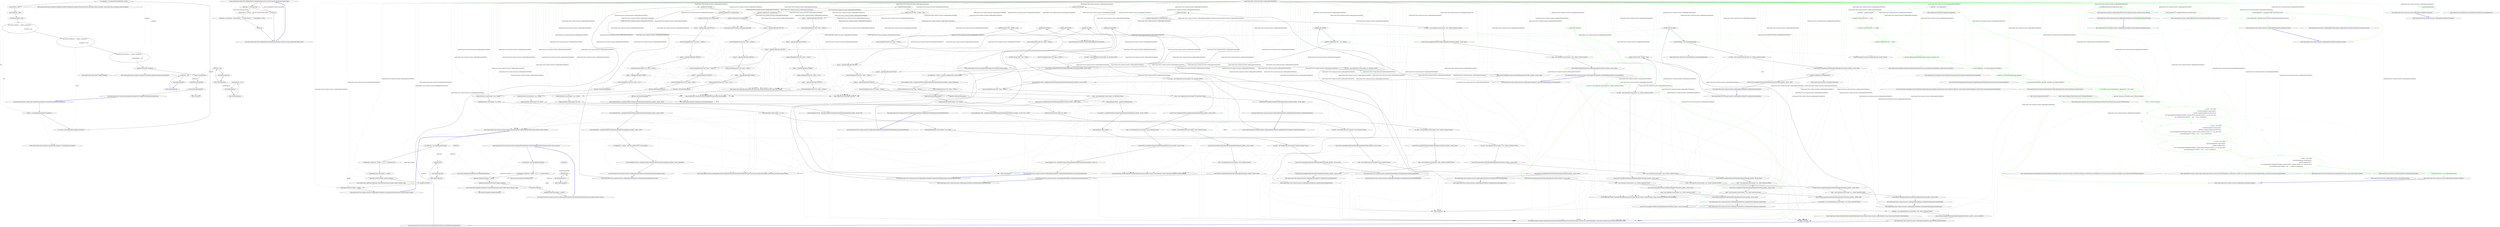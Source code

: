 digraph  {
m0_16 [cluster="QuantConnect.Data.Consolidators.SequentialConsolidator.SequentialConsolidator(QuantConnect.Data.Consolidators.IDataConsolidator, QuantConnect.Data.Consolidators.IDataConsolidator)", file="GDAXBrokerageModelTests.cs", label="Entry QuantConnect.Data.Consolidators.SequentialConsolidator.SequentialConsolidator(QuantConnect.Data.Consolidators.IDataConsolidator, QuantConnect.Data.Consolidators.IDataConsolidator)", span="90-90"];
m0_15 [cluster="QuantConnect.Data.Consolidators.IdentityDataConsolidator<T>.IdentityDataConsolidator()", file="GDAXBrokerageModelTests.cs", label="Entry QuantConnect.Data.Consolidators.IdentityDataConsolidator<T>.IdentityDataConsolidator()", span="24-24"];
m0_0 [cluster="QuantConnect.Tests.Common.Data.SequentialConsolidatorTests.SequentialConsolidatorsFiresAllEvents()", file="GDAXBrokerageModelTests.cs", label="Entry QuantConnect.Tests.Common.Data.SequentialConsolidatorTests.SequentialConsolidatorsFiresAllEvents()", span="25-25"];
m0_1 [cluster="QuantConnect.Tests.Common.Data.SequentialConsolidatorTests.SequentialConsolidatorsFiresAllEvents()", file="GDAXBrokerageModelTests.cs", label="var first = new IdentityDataConsolidator<BaseData>()", span="27-27"];
m0_2 [cluster="QuantConnect.Tests.Common.Data.SequentialConsolidatorTests.SequentialConsolidatorsFiresAllEvents()", file="GDAXBrokerageModelTests.cs", label="var second = new IdentityDataConsolidator<BaseData>()", span="28-28"];
m0_3 [cluster="QuantConnect.Tests.Common.Data.SequentialConsolidatorTests.SequentialConsolidatorsFiresAllEvents()", file="GDAXBrokerageModelTests.cs", label="var sequential = new SequentialConsolidator(first, second)", span="29-29"];
m0_7 [cluster="QuantConnect.Tests.Common.Data.SequentialConsolidatorTests.SequentialConsolidatorsFiresAllEvents()", file="GDAXBrokerageModelTests.cs", label="first.DataConsolidated += (sender, consolidated) =>\r\n            {\r\n                firstFired = true;\r\n            }", span="35-38"];
m0_8 [cluster="QuantConnect.Tests.Common.Data.SequentialConsolidatorTests.SequentialConsolidatorsFiresAllEvents()", file="GDAXBrokerageModelTests.cs", label="second.DataConsolidated += (sender, consolidated) =>\r\n            {\r\n                secondFired = true;\r\n            }", span="40-43"];
m0_4 [cluster="QuantConnect.Tests.Common.Data.SequentialConsolidatorTests.SequentialConsolidatorsFiresAllEvents()", file="GDAXBrokerageModelTests.cs", label="bool firstFired = false", span="31-31"];
m0_9 [cluster="QuantConnect.Tests.Common.Data.SequentialConsolidatorTests.SequentialConsolidatorsFiresAllEvents()", file="GDAXBrokerageModelTests.cs", label="sequential.DataConsolidated += (sender, consolidated) =>\r\n            {\r\n                sequentialFired = true;\r\n            }", span="45-48"];
m0_10 [cluster="QuantConnect.Tests.Common.Data.SequentialConsolidatorTests.SequentialConsolidatorsFiresAllEvents()", file="GDAXBrokerageModelTests.cs", label="sequential.Update(new TradeBar())", span="50-50"];
m0_5 [cluster="QuantConnect.Tests.Common.Data.SequentialConsolidatorTests.SequentialConsolidatorsFiresAllEvents()", file="GDAXBrokerageModelTests.cs", label="bool secondFired = false", span="32-32"];
m0_6 [cluster="QuantConnect.Tests.Common.Data.SequentialConsolidatorTests.SequentialConsolidatorsFiresAllEvents()", file="GDAXBrokerageModelTests.cs", label="bool sequentialFired = false", span="33-33"];
m0_11 [cluster="QuantConnect.Tests.Common.Data.SequentialConsolidatorTests.SequentialConsolidatorsFiresAllEvents()", file="GDAXBrokerageModelTests.cs", label="Assert.IsTrue(firstFired)", span="52-52"];
m0_12 [cluster="QuantConnect.Tests.Common.Data.SequentialConsolidatorTests.SequentialConsolidatorsFiresAllEvents()", file="GDAXBrokerageModelTests.cs", label="Assert.IsTrue(secondFired)", span="53-53"];
m0_13 [cluster="QuantConnect.Tests.Common.Data.SequentialConsolidatorTests.SequentialConsolidatorsFiresAllEvents()", file="GDAXBrokerageModelTests.cs", label="Assert.IsTrue(sequentialFired)", span="54-54"];
m0_14 [cluster="QuantConnect.Tests.Common.Data.SequentialConsolidatorTests.SequentialConsolidatorsFiresAllEvents()", file="GDAXBrokerageModelTests.cs", label="Exit QuantConnect.Tests.Common.Data.SequentialConsolidatorTests.SequentialConsolidatorsFiresAllEvents()", span="25-25"];
m0_18 [cluster="QuantConnect.Data.Consolidators.SequentialConsolidator.Update(QuantConnect.Data.BaseData)", file="GDAXBrokerageModelTests.cs", label="Entry QuantConnect.Data.Consolidators.SequentialConsolidator.Update(QuantConnect.Data.BaseData)", span="74-74"];
m0_19 [cluster="Unk.IsTrue", file="GDAXBrokerageModelTests.cs", label="Entry Unk.IsTrue", span=""];
m0_17 [cluster="QuantConnect.Data.Market.TradeBar.TradeBar()", file="GDAXBrokerageModelTests.cs", label="Entry QuantConnect.Data.Market.TradeBar.TradeBar()", span="78-78"];
m0_26 [cluster="lambda expression", file="GDAXBrokerageModelTests.cs", label="Entry lambda expression", span="45-48"];
m0_20 [cluster="lambda expression", file="GDAXBrokerageModelTests.cs", label="Entry lambda expression", span="35-38"];
m0_21 [cluster="lambda expression", file="GDAXBrokerageModelTests.cs", label="firstFired = true", span="37-37"];
m0_22 [cluster="lambda expression", file="GDAXBrokerageModelTests.cs", label="Exit lambda expression", span="35-38"];
m0_23 [cluster="lambda expression", file="GDAXBrokerageModelTests.cs", label="Entry lambda expression", span="40-43"];
m0_24 [cluster="lambda expression", file="GDAXBrokerageModelTests.cs", label="secondFired = true", span="42-42"];
m0_25 [cluster="lambda expression", file="GDAXBrokerageModelTests.cs", label="Exit lambda expression", span="40-43"];
m0_27 [cluster="lambda expression", file="GDAXBrokerageModelTests.cs", label="sequentialFired = true", span="47-47"];
m0_28 [cluster="lambda expression", file="GDAXBrokerageModelTests.cs", label="Exit lambda expression", span="45-48"];
m1_0 [cluster="QuantConnect.Orders.Fees.GDAXFeeModel.GetOrderFee(QuantConnect.Securities.Security, QuantConnect.Orders.Order)", file="GDAXFeeModel.cs", label="Entry QuantConnect.Orders.Fees.GDAXFeeModel.GetOrderFee(QuantConnect.Securities.Security, QuantConnect.Orders.Order)", span="35-35"];
m1_1 [cluster="QuantConnect.Orders.Fees.GDAXFeeModel.GetOrderFee(QuantConnect.Securities.Security, QuantConnect.Orders.Order)", file="GDAXFeeModel.cs", label="order.Type == OrderType.Limit", span="38-38"];
m1_4 [cluster="QuantConnect.Orders.Fees.GDAXFeeModel.GetOrderFee(QuantConnect.Securities.Security, QuantConnect.Orders.Order)", file="GDAXFeeModel.cs", label="decimal fee = security.Price * (order.Quantity < 0 ? (order.Quantity * -1) : order.Quantity) * divisor", span="46-46"];
m1_2 [cluster="QuantConnect.Orders.Fees.GDAXFeeModel.GetOrderFee(QuantConnect.Securities.Security, QuantConnect.Orders.Order)", file="GDAXFeeModel.cs", label="return 0m;", span="40-40"];
m1_3 [cluster="QuantConnect.Orders.Fees.GDAXFeeModel.GetOrderFee(QuantConnect.Securities.Security, QuantConnect.Orders.Order)", color=red, community=0, file="GDAXFeeModel.cs", label="1: decimal divisor = 0.025m", span="44-44"];
m1_5 [cluster="QuantConnect.Orders.Fees.GDAXFeeModel.GetOrderFee(QuantConnect.Securities.Security, QuantConnect.Orders.Order)", file="GDAXFeeModel.cs", label="return fee;", span="47-47"];
m1_6 [cluster="QuantConnect.Orders.Fees.GDAXFeeModel.GetOrderFee(QuantConnect.Securities.Security, QuantConnect.Orders.Order)", file="GDAXFeeModel.cs", label="Exit QuantConnect.Orders.Fees.GDAXFeeModel.GetOrderFee(QuantConnect.Securities.Security, QuantConnect.Orders.Order)", span="35-35"];
m2_130 [cluster="QuantConnect.Tests.Common.Securities.CashBuyingPowerModelTests.SubmitStopMarketOrder(QuantConnect.Symbol, decimal, decimal)", file="KrakenDataDownloader.cs", label="Entry QuantConnect.Tests.Common.Securities.CashBuyingPowerModelTests.SubmitStopMarketOrder(QuantConnect.Symbol, decimal, decimal)", span="460-460"];
m2_255 [cluster="QuantConnect.Tests.Common.Securities.CashBuyingPowerModelTests.SubmitStopMarketOrder(QuantConnect.Symbol, decimal, decimal)", file="KrakenDataDownloader.cs", label="_brokerage.OrderStatusChanged += handler", span="466-466"];
m2_256 [cluster="QuantConnect.Tests.Common.Securities.CashBuyingPowerModelTests.SubmitStopMarketOrder(QuantConnect.Symbol, decimal, decimal)", file="KrakenDataDownloader.cs", label="_algorithm.StopMarketOrder(symbol, quantity, stopPrice)", span="468-468"];
m2_258 [cluster="QuantConnect.Tests.Common.Securities.CashBuyingPowerModelTests.SubmitStopMarketOrder(QuantConnect.Symbol, decimal, decimal)", file="KrakenDataDownloader.cs", label="_brokerage.OrderStatusChanged -= handler", span="472-472"];
m2_254 [cluster="QuantConnect.Tests.Common.Securities.CashBuyingPowerModelTests.SubmitStopMarketOrder(QuantConnect.Symbol, decimal, decimal)", file="KrakenDataDownloader.cs", label="EventHandler<OrderEvent> handler = (s, e) => { resetEvent.Set(); }", span="464-464"];
m2_257 [cluster="QuantConnect.Tests.Common.Securities.CashBuyingPowerModelTests.SubmitStopMarketOrder(QuantConnect.Symbol, decimal, decimal)", file="KrakenDataDownloader.cs", label="resetEvent.WaitOne()", span="470-470"];
m2_253 [cluster="QuantConnect.Tests.Common.Securities.CashBuyingPowerModelTests.SubmitStopMarketOrder(QuantConnect.Symbol, decimal, decimal)", file="KrakenDataDownloader.cs", label="var resetEvent = new ManualResetEvent(false)", span="462-462"];
m2_259 [cluster="QuantConnect.Tests.Common.Securities.CashBuyingPowerModelTests.SubmitStopMarketOrder(QuantConnect.Symbol, decimal, decimal)", file="KrakenDataDownloader.cs", label="Exit QuantConnect.Tests.Common.Securities.CashBuyingPowerModelTests.SubmitStopMarketOrder(QuantConnect.Symbol, decimal, decimal)", span="460-460"];
m2_20 [cluster="QuantConnect.Securities.CashBook.Add(string, decimal, decimal)", file="KrakenDataDownloader.cs", label="Entry QuantConnect.Securities.CashBook.Add(string, decimal, decimal)", span="63-63"];
m2_155 [cluster="QuantConnect.Tests.Common.Securities.CashBuyingPowerModelTests.MarketSellOrderRequiresBaseCurrencyInPortfolioPlusFees()", file="KrakenDataDownloader.cs", label="Entry QuantConnect.Tests.Common.Securities.CashBuyingPowerModelTests.MarketSellOrderRequiresBaseCurrencyInPortfolioPlusFees()", span="288-288"];
m2_156 [cluster="QuantConnect.Tests.Common.Securities.CashBuyingPowerModelTests.MarketSellOrderRequiresBaseCurrencyInPortfolioPlusFees()", file="KrakenDataDownloader.cs", label="_portfolio.SetCash(0)", span="290-290"];
m2_157 [cluster="QuantConnect.Tests.Common.Securities.CashBuyingPowerModelTests.MarketSellOrderRequiresBaseCurrencyInPortfolioPlusFees()", file="KrakenDataDownloader.cs", label="_btcusd.SetMarketPrice(new Tick { Value = 10000m })", span="292-292"];
m2_158 [cluster="QuantConnect.Tests.Common.Securities.CashBuyingPowerModelTests.MarketSellOrderRequiresBaseCurrencyInPortfolioPlusFees()", file="KrakenDataDownloader.cs", label="_portfolio.SetCash(''BTC'', 0.5m, 10000m)", span="293-293"];
m2_159 [cluster="QuantConnect.Tests.Common.Securities.CashBuyingPowerModelTests.MarketSellOrderRequiresBaseCurrencyInPortfolioPlusFees()", file="KrakenDataDownloader.cs", label="var order = new MarketOrder(_btcusd.Symbol, -0.5m, DateTime.UtcNow)", span="296-296"];
m2_160 [cluster="QuantConnect.Tests.Common.Securities.CashBuyingPowerModelTests.MarketSellOrderRequiresBaseCurrencyInPortfolioPlusFees()", file="KrakenDataDownloader.cs", label="Assert.IsTrue(_buyingPowerModel.HasSufficientBuyingPowerForOrder(_portfolio, _btcusd, order))", span="297-297"];
m2_161 [cluster="QuantConnect.Tests.Common.Securities.CashBuyingPowerModelTests.MarketSellOrderRequiresBaseCurrencyInPortfolioPlusFees()", file="KrakenDataDownloader.cs", label="order = new MarketOrder(_btcusd.Symbol, -0.51m, DateTime.UtcNow)", span="300-300"];
m2_162 [cluster="QuantConnect.Tests.Common.Securities.CashBuyingPowerModelTests.MarketSellOrderRequiresBaseCurrencyInPortfolioPlusFees()", file="KrakenDataDownloader.cs", label="Assert.IsFalse(_buyingPowerModel.HasSufficientBuyingPowerForOrder(_portfolio, _btcusd, order))", span="301-301"];
m2_163 [cluster="QuantConnect.Tests.Common.Securities.CashBuyingPowerModelTests.MarketSellOrderRequiresBaseCurrencyInPortfolioPlusFees()", file="KrakenDataDownloader.cs", label="Assert.AreEqual(-0.5m, _buyingPowerModel.GetMaximumOrderQuantityForTargetValue(_portfolio, _btcusd, 0))", span="304-304"];
m2_164 [cluster="QuantConnect.Tests.Common.Securities.CashBuyingPowerModelTests.MarketSellOrderRequiresBaseCurrencyInPortfolioPlusFees()", file="KrakenDataDownloader.cs", label="Exit QuantConnect.Tests.Common.Securities.CashBuyingPowerModelTests.MarketSellOrderRequiresBaseCurrencyInPortfolioPlusFees()", span="288-288"];
m2_44 [cluster="QuantConnect.Securities.CashBuyingPowerModel.GetReservedBuyingPowerForPosition(QuantConnect.Securities.Security)", file="KrakenDataDownloader.cs", label="Entry QuantConnect.Securities.CashBuyingPowerModel.GetReservedBuyingPowerForPosition(QuantConnect.Securities.Security)", span="204-204"];
m2_34 [cluster="QuantConnect.Tests.Common.Securities.CashBuyingPowerModelTests.TearDown()", file="KrakenDataDownloader.cs", label="Entry QuantConnect.Tests.Common.Securities.CashBuyingPowerModelTests.TearDown()", span="92-92"];
m2_35 [cluster="QuantConnect.Tests.Common.Securities.CashBuyingPowerModelTests.TearDown()", color=green, community=0, file="KrakenDataDownloader.cs", label="1: _transactionHandler.Exit()", span="94-94"];
m2_36 [cluster="QuantConnect.Tests.Common.Securities.CashBuyingPowerModelTests.TearDown()", file="KrakenDataDownloader.cs", label="Exit QuantConnect.Tests.Common.Securities.CashBuyingPowerModelTests.TearDown()", span="92-92"];
m2_180 [cluster="QuantConnect.Tests.Common.Securities.CashBuyingPowerModelTests.MarketSellOrderChecksOpenOrders()", file="KrakenDataDownloader.cs", label="Entry QuantConnect.Tests.Common.Securities.CashBuyingPowerModelTests.MarketSellOrderChecksOpenOrders()", span="338-338"];
m2_181 [cluster="QuantConnect.Tests.Common.Securities.CashBuyingPowerModelTests.MarketSellOrderChecksOpenOrders()", file="KrakenDataDownloader.cs", label="_portfolio.SetCash(5000)", span="340-340"];
m2_182 [cluster="QuantConnect.Tests.Common.Securities.CashBuyingPowerModelTests.MarketSellOrderChecksOpenOrders()", file="KrakenDataDownloader.cs", label="_portfolio.CashBook[''BTC''].SetAmount(1m)", span="341-341"];
m2_183 [cluster="QuantConnect.Tests.Common.Securities.CashBuyingPowerModelTests.MarketSellOrderChecksOpenOrders()", file="KrakenDataDownloader.cs", label="_portfolio.CashBook[''ETH''].SetAmount(3m)", span="342-342"];
m2_184 [cluster="QuantConnect.Tests.Common.Securities.CashBuyingPowerModelTests.MarketSellOrderChecksOpenOrders()", file="KrakenDataDownloader.cs", label="_btcusd = _algorithm.AddCrypto(''BTCUSD'')", span="344-344"];
m2_185 [cluster="QuantConnect.Tests.Common.Securities.CashBuyingPowerModelTests.MarketSellOrderChecksOpenOrders()", file="KrakenDataDownloader.cs", label="_btcusd.SetMarketPrice(new Tick { Value = 15000m })", span="345-345"];
m2_186 [cluster="QuantConnect.Tests.Common.Securities.CashBuyingPowerModelTests.MarketSellOrderChecksOpenOrders()", file="KrakenDataDownloader.cs", label="_ethusd = _algorithm.AddCrypto(''ETHUSD'')", span="347-347"];
m2_187 [cluster="QuantConnect.Tests.Common.Securities.CashBuyingPowerModelTests.MarketSellOrderChecksOpenOrders()", file="KrakenDataDownloader.cs", label="_ethusd.SetMarketPrice(new Tick { Value = 1000m })", span="348-348"];
m2_188 [cluster="QuantConnect.Tests.Common.Securities.CashBuyingPowerModelTests.MarketSellOrderChecksOpenOrders()", file="KrakenDataDownloader.cs", label="_ethbtc = _algorithm.AddCrypto(''ETHBTC'')", span="350-350"];
m2_189 [cluster="QuantConnect.Tests.Common.Securities.CashBuyingPowerModelTests.MarketSellOrderChecksOpenOrders()", file="KrakenDataDownloader.cs", label="_ethbtc.SetMarketPrice(new Tick { Value = 0.1m })", span="351-351"];
m2_190 [cluster="QuantConnect.Tests.Common.Securities.CashBuyingPowerModelTests.MarketSellOrderChecksOpenOrders()", file="KrakenDataDownloader.cs", label="_algorithm.SetFinishedWarmingUp()", span="352-352"];
m2_191 [cluster="QuantConnect.Tests.Common.Securities.CashBuyingPowerModelTests.MarketSellOrderChecksOpenOrders()", file="KrakenDataDownloader.cs", label="SubmitLimitOrder(_btcusd.Symbol, -0.1m, 15000m)", span="355-355"];
m2_192 [cluster="QuantConnect.Tests.Common.Securities.CashBuyingPowerModelTests.MarketSellOrderChecksOpenOrders()", file="KrakenDataDownloader.cs", label="SubmitLimitOrder(_ethbtc.Symbol, 1m, 0.1m)", span="358-358"];
m2_193 [cluster="QuantConnect.Tests.Common.Securities.CashBuyingPowerModelTests.MarketSellOrderChecksOpenOrders()", file="KrakenDataDownloader.cs", label="Assert.AreEqual(-0.798m, _buyingPowerModel.GetMaximumOrderQuantityForTargetValue(_portfolio, _btcusd, 0.2m * 15000))", span="362-362"];
m2_194 [cluster="QuantConnect.Tests.Common.Securities.CashBuyingPowerModelTests.MarketSellOrderChecksOpenOrders()", file="KrakenDataDownloader.cs", label="var order = new MarketOrder(_btcusd.Symbol, -0.80m, DateTime.UtcNow)", span="365-365"];
m2_195 [cluster="QuantConnect.Tests.Common.Securities.CashBuyingPowerModelTests.MarketSellOrderChecksOpenOrders()", file="KrakenDataDownloader.cs", label="Assert.IsTrue(_buyingPowerModel.HasSufficientBuyingPowerForOrder(_portfolio, _btcusd, order))", span="366-366"];
m2_196 [cluster="QuantConnect.Tests.Common.Securities.CashBuyingPowerModelTests.MarketSellOrderChecksOpenOrders()", file="KrakenDataDownloader.cs", label="order = new MarketOrder(_btcusd.Symbol, -0.81m, DateTime.UtcNow)", span="369-369"];
m2_197 [cluster="QuantConnect.Tests.Common.Securities.CashBuyingPowerModelTests.MarketSellOrderChecksOpenOrders()", file="KrakenDataDownloader.cs", label="Assert.IsFalse(_buyingPowerModel.HasSufficientBuyingPowerForOrder(_portfolio, _btcusd, order))", span="370-370"];
m2_198 [cluster="QuantConnect.Tests.Common.Securities.CashBuyingPowerModelTests.MarketSellOrderChecksOpenOrders()", file="KrakenDataDownloader.cs", label="Exit QuantConnect.Tests.Common.Securities.CashBuyingPowerModelTests.MarketSellOrderChecksOpenOrders()", span="338-338"];
m2_19 [cluster="QuantConnect.Algorithm.QCAlgorithm.QCAlgorithm()", file="KrakenDataDownloader.cs", label="Entry QuantConnect.Algorithm.QCAlgorithm.QCAlgorithm()", span="96-96"];
m2_131 [cluster="QuantConnect.Orders.StopMarketOrder.StopMarketOrder(QuantConnect.Symbol, decimal, decimal, System.DateTime, string, QuantConnect.Interfaces.IOrderProperties)", file="KrakenDataDownloader.cs", label="Entry QuantConnect.Orders.StopMarketOrder.StopMarketOrder(QuantConnect.Symbol, decimal, decimal, System.DateTime, string, QuantConnect.Interfaces.IOrderProperties)", span="55-55"];
m2_33 [cluster="QuantConnect.Securities.CashBuyingPowerModel.CashBuyingPowerModel()", file="KrakenDataDownloader.cs", label="Entry QuantConnect.Securities.CashBuyingPowerModel.CashBuyingPowerModel()", span="24-24"];
m2_260 [cluster="QuantConnect.Algorithm.QCAlgorithm.StopMarketOrder(QuantConnect.Symbol, decimal, decimal, string)", file="KrakenDataDownloader.cs", label="Entry QuantConnect.Algorithm.QCAlgorithm.StopMarketOrder(QuantConnect.Symbol, decimal, decimal, string)", span="410-410"];
m2_60 [cluster="QuantConnect.Orders.LimitOrder.LimitOrder(QuantConnect.Symbol, decimal, decimal, System.DateTime, string, QuantConnect.Interfaces.IOrderProperties)", file="KrakenDataDownloader.cs", label="Entry QuantConnect.Orders.LimitOrder.LimitOrder(QuantConnect.Symbol, decimal, decimal, System.DateTime, string, QuantConnect.Interfaces.IOrderProperties)", span="55-55"];
m2_209 [cluster="QuantConnect.Tests.Common.Securities.CashBuyingPowerModelTests.CalculatesMaximumOrderQuantityCorrectly()", file="KrakenDataDownloader.cs", label="Entry QuantConnect.Tests.Common.Securities.CashBuyingPowerModelTests.CalculatesMaximumOrderQuantityCorrectly()", span="391-391"];
m2_210 [cluster="QuantConnect.Tests.Common.Securities.CashBuyingPowerModelTests.CalculatesMaximumOrderQuantityCorrectly()", file="KrakenDataDownloader.cs", label="_portfolio.SetCash(10000)", span="393-393"];
m2_211 [cluster="QuantConnect.Tests.Common.Securities.CashBuyingPowerModelTests.CalculatesMaximumOrderQuantityCorrectly()", file="KrakenDataDownloader.cs", label="_portfolio.SetCash(''EUR'', 10000m, 1.20m)", span="394-394"];
m2_212 [cluster="QuantConnect.Tests.Common.Securities.CashBuyingPowerModelTests.CalculatesMaximumOrderQuantityCorrectly()", file="KrakenDataDownloader.cs", label="_btcusd = _algorithm.AddCrypto(''BTCUSD'')", span="396-396"];
m2_213 [cluster="QuantConnect.Tests.Common.Securities.CashBuyingPowerModelTests.CalculatesMaximumOrderQuantityCorrectly()", file="KrakenDataDownloader.cs", label="_btcusd.SetMarketPrice(new Tick { Value = 15000m })", span="397-397"];
m2_214 [cluster="QuantConnect.Tests.Common.Securities.CashBuyingPowerModelTests.CalculatesMaximumOrderQuantityCorrectly()", file="KrakenDataDownloader.cs", label="_ethusd = _algorithm.AddCrypto(''ETHUSD'')", span="399-399"];
m2_215 [cluster="QuantConnect.Tests.Common.Securities.CashBuyingPowerModelTests.CalculatesMaximumOrderQuantityCorrectly()", file="KrakenDataDownloader.cs", label="_ethusd.SetMarketPrice(new Tick { Value = 1000m })", span="400-400"];
m2_216 [cluster="QuantConnect.Tests.Common.Securities.CashBuyingPowerModelTests.CalculatesMaximumOrderQuantityCorrectly()", file="KrakenDataDownloader.cs", label="_ethbtc = _algorithm.AddCrypto(''ETHBTC'')", span="402-402"];
m2_217 [cluster="QuantConnect.Tests.Common.Securities.CashBuyingPowerModelTests.CalculatesMaximumOrderQuantityCorrectly()", file="KrakenDataDownloader.cs", label="_ethbtc.SetMarketPrice(new Tick { Value = 0.1m })", span="403-403"];
m2_218 [cluster="QuantConnect.Tests.Common.Securities.CashBuyingPowerModelTests.CalculatesMaximumOrderQuantityCorrectly()", file="KrakenDataDownloader.cs", label="_btceur = _algorithm.AddCrypto(''BTCEUR'')", span="405-405"];
m2_219 [cluster="QuantConnect.Tests.Common.Securities.CashBuyingPowerModelTests.CalculatesMaximumOrderQuantityCorrectly()", file="KrakenDataDownloader.cs", label="_btceur.SetMarketPrice(new Tick { Value = 12000m })", span="406-406"];
m2_220 [cluster="QuantConnect.Tests.Common.Securities.CashBuyingPowerModelTests.CalculatesMaximumOrderQuantityCorrectly()", file="KrakenDataDownloader.cs", label="_algorithm.SetFinishedWarmingUp()", span="407-407"];
m2_221 [cluster="QuantConnect.Tests.Common.Securities.CashBuyingPowerModelTests.CalculatesMaximumOrderQuantityCorrectly()", file="KrakenDataDownloader.cs", label="Assert.AreEqual(0.665m, _buyingPowerModel.GetMaximumOrderQuantityForTargetValue(_portfolio, _btcusd, 10000))", span="410-410"];
m2_222 [cluster="QuantConnect.Tests.Common.Securities.CashBuyingPowerModelTests.CalculatesMaximumOrderQuantityCorrectly()", file="KrakenDataDownloader.cs", label="Assert.AreEqual(9.97m, _buyingPowerModel.GetMaximumOrderQuantityForTargetValue(_portfolio, _ethusd, 10000))", span="413-413"];
m2_223 [cluster="QuantConnect.Tests.Common.Securities.CashBuyingPowerModelTests.CalculatesMaximumOrderQuantityCorrectly()", file="KrakenDataDownloader.cs", label="Assert.AreEqual(0m, _buyingPowerModel.GetMaximumOrderQuantityForTargetValue(_portfolio, _ethbtc, 10000))", span="416-416"];
m2_224 [cluster="QuantConnect.Tests.Common.Securities.CashBuyingPowerModelTests.CalculatesMaximumOrderQuantityCorrectly()", file="KrakenDataDownloader.cs", label="var targetValue = 10000m * _portfolio.CashBook[''EUR''].ConversionRate", span="419-419"];
m2_225 [cluster="QuantConnect.Tests.Common.Securities.CashBuyingPowerModelTests.CalculatesMaximumOrderQuantityCorrectly()", file="KrakenDataDownloader.cs", label="Assert.AreEqual(0.83125m, _buyingPowerModel.GetMaximumOrderQuantityForTargetValue(_portfolio, _btceur, targetValue))", span="420-420"];
m2_226 [cluster="QuantConnect.Tests.Common.Securities.CashBuyingPowerModelTests.CalculatesMaximumOrderQuantityCorrectly()", file="KrakenDataDownloader.cs", label="Exit QuantConnect.Tests.Common.Securities.CashBuyingPowerModelTests.CalculatesMaximumOrderQuantityCorrectly()", span="391-391"];
m2_83 [cluster="QuantConnect.Tests.Common.Securities.CashBuyingPowerModelTests.LimitBuyOrderChecksOpenOrders()", file="KrakenDataDownloader.cs", label="Entry QuantConnect.Tests.Common.Securities.CashBuyingPowerModelTests.LimitBuyOrderChecksOpenOrders()", span="164-164"];
m2_84 [cluster="QuantConnect.Tests.Common.Securities.CashBuyingPowerModelTests.LimitBuyOrderChecksOpenOrders()", file="KrakenDataDownloader.cs", label="_portfolio.SetCash(5000)", span="166-166"];
m2_85 [cluster="QuantConnect.Tests.Common.Securities.CashBuyingPowerModelTests.LimitBuyOrderChecksOpenOrders()", file="KrakenDataDownloader.cs", label="_btcusd = _algorithm.AddCrypto(''BTCUSD'')", span="168-168"];
m2_86 [cluster="QuantConnect.Tests.Common.Securities.CashBuyingPowerModelTests.LimitBuyOrderChecksOpenOrders()", file="KrakenDataDownloader.cs", label="_btcusd.SetMarketPrice(new Tick { Value = 15000m })", span="169-169"];
m2_87 [cluster="QuantConnect.Tests.Common.Securities.CashBuyingPowerModelTests.LimitBuyOrderChecksOpenOrders()", file="KrakenDataDownloader.cs", label="_ethusd = _algorithm.AddCrypto(''ETHUSD'')", span="171-171"];
m2_88 [cluster="QuantConnect.Tests.Common.Securities.CashBuyingPowerModelTests.LimitBuyOrderChecksOpenOrders()", file="KrakenDataDownloader.cs", label="_ethusd.SetMarketPrice(new Tick { Value = 1000m })", span="172-172"];
m2_89 [cluster="QuantConnect.Tests.Common.Securities.CashBuyingPowerModelTests.LimitBuyOrderChecksOpenOrders()", file="KrakenDataDownloader.cs", label="_algorithm.SetFinishedWarmingUp()", span="173-173"];
m2_90 [cluster="QuantConnect.Tests.Common.Securities.CashBuyingPowerModelTests.LimitBuyOrderChecksOpenOrders()", file="KrakenDataDownloader.cs", label="SubmitLimitOrder(_btcusd.Symbol, 0.1m, 15000m)", span="176-176"];
m2_91 [cluster="QuantConnect.Tests.Common.Securities.CashBuyingPowerModelTests.LimitBuyOrderChecksOpenOrders()", file="KrakenDataDownloader.cs", label="SubmitLimitOrder(_ethusd.Symbol, 3m, 1000m)", span="179-179"];
m2_92 [cluster="QuantConnect.Tests.Common.Securities.CashBuyingPowerModelTests.LimitBuyOrderChecksOpenOrders()", file="KrakenDataDownloader.cs", label="var order = new LimitOrder(_btcusd.Symbol, 0.05m, 10000m, DateTime.UtcNow)", span="182-182"];
m2_93 [cluster="QuantConnect.Tests.Common.Securities.CashBuyingPowerModelTests.LimitBuyOrderChecksOpenOrders()", file="KrakenDataDownloader.cs", label="Assert.IsTrue(_buyingPowerModel.HasSufficientBuyingPowerForOrder(_portfolio, _btcusd, order))", span="183-183"];
m2_94 [cluster="QuantConnect.Tests.Common.Securities.CashBuyingPowerModelTests.LimitBuyOrderChecksOpenOrders()", file="KrakenDataDownloader.cs", label="order = new LimitOrder(_btcusd.Symbol, 0.06m, 10000m, DateTime.UtcNow)", span="186-186"];
m2_95 [cluster="QuantConnect.Tests.Common.Securities.CashBuyingPowerModelTests.LimitBuyOrderChecksOpenOrders()", file="KrakenDataDownloader.cs", label="Assert.IsFalse(_buyingPowerModel.HasSufficientBuyingPowerForOrder(_portfolio, _btcusd, order))", span="187-187"];
m2_96 [cluster="QuantConnect.Tests.Common.Securities.CashBuyingPowerModelTests.LimitBuyOrderChecksOpenOrders()", file="KrakenDataDownloader.cs", label="Exit QuantConnect.Tests.Common.Securities.CashBuyingPowerModelTests.LimitBuyOrderChecksOpenOrders()", span="164-164"];
m2_208 [cluster="QuantConnect.Securities.Cash.AddAmount(decimal)", file="KrakenDataDownloader.cs", label="Entry QuantConnect.Securities.Cash.AddAmount(decimal)", span="114-114"];
m2_102 [cluster="QuantConnect.Tests.Common.Securities.CashBuyingPowerModelTests.LimitSellOrderChecksOpenOrders()", file="KrakenDataDownloader.cs", label="Entry QuantConnect.Tests.Common.Securities.CashBuyingPowerModelTests.LimitSellOrderChecksOpenOrders()", span="191-191"];
m2_103 [cluster="QuantConnect.Tests.Common.Securities.CashBuyingPowerModelTests.LimitSellOrderChecksOpenOrders()", file="KrakenDataDownloader.cs", label="_portfolio.SetCash(5000)", span="193-193"];
m2_104 [cluster="QuantConnect.Tests.Common.Securities.CashBuyingPowerModelTests.LimitSellOrderChecksOpenOrders()", file="KrakenDataDownloader.cs", label="_portfolio.CashBook[''BTC''].SetAmount(1m)", span="194-194"];
m2_105 [cluster="QuantConnect.Tests.Common.Securities.CashBuyingPowerModelTests.LimitSellOrderChecksOpenOrders()", file="KrakenDataDownloader.cs", label="_portfolio.CashBook[''ETH''].SetAmount(3m)", span="195-195"];
m2_106 [cluster="QuantConnect.Tests.Common.Securities.CashBuyingPowerModelTests.LimitSellOrderChecksOpenOrders()", file="KrakenDataDownloader.cs", label="_btcusd = _algorithm.AddCrypto(''BTCUSD'')", span="197-197"];
m2_107 [cluster="QuantConnect.Tests.Common.Securities.CashBuyingPowerModelTests.LimitSellOrderChecksOpenOrders()", file="KrakenDataDownloader.cs", label="_btcusd.SetMarketPrice(new Tick { Value = 15000m })", span="198-198"];
m2_108 [cluster="QuantConnect.Tests.Common.Securities.CashBuyingPowerModelTests.LimitSellOrderChecksOpenOrders()", file="KrakenDataDownloader.cs", label="_ethusd = _algorithm.AddCrypto(''ETHUSD'')", span="200-200"];
m2_109 [cluster="QuantConnect.Tests.Common.Securities.CashBuyingPowerModelTests.LimitSellOrderChecksOpenOrders()", file="KrakenDataDownloader.cs", label="_ethusd.SetMarketPrice(new Tick { Value = 1000m })", span="201-201"];
m2_110 [cluster="QuantConnect.Tests.Common.Securities.CashBuyingPowerModelTests.LimitSellOrderChecksOpenOrders()", file="KrakenDataDownloader.cs", label="_ethbtc = _algorithm.AddCrypto(''ETHBTC'')", span="203-203"];
m2_111 [cluster="QuantConnect.Tests.Common.Securities.CashBuyingPowerModelTests.LimitSellOrderChecksOpenOrders()", file="KrakenDataDownloader.cs", label="_ethbtc.SetMarketPrice(new Tick { Value = 0.1m })", span="204-204"];
m2_112 [cluster="QuantConnect.Tests.Common.Securities.CashBuyingPowerModelTests.LimitSellOrderChecksOpenOrders()", file="KrakenDataDownloader.cs", label="_algorithm.SetFinishedWarmingUp()", span="205-205"];
m2_113 [cluster="QuantConnect.Tests.Common.Securities.CashBuyingPowerModelTests.LimitSellOrderChecksOpenOrders()", file="KrakenDataDownloader.cs", label="SubmitLimitOrder(_btcusd.Symbol, -0.1m, 15000m)", span="208-208"];
m2_114 [cluster="QuantConnect.Tests.Common.Securities.CashBuyingPowerModelTests.LimitSellOrderChecksOpenOrders()", file="KrakenDataDownloader.cs", label="SubmitLimitOrder(_ethusd.Symbol, -1m, 1000m)", span="211-211"];
m2_115 [cluster="QuantConnect.Tests.Common.Securities.CashBuyingPowerModelTests.LimitSellOrderChecksOpenOrders()", file="KrakenDataDownloader.cs", label="SubmitLimitOrder(_ethbtc.Symbol, 1m, 0.1m)", span="214-214"];
m2_116 [cluster="QuantConnect.Tests.Common.Securities.CashBuyingPowerModelTests.LimitSellOrderChecksOpenOrders()", file="KrakenDataDownloader.cs", label="SubmitStopMarketOrder(_btcusd.Symbol, -0.1m, 5000m)", span="217-217"];
m2_117 [cluster="QuantConnect.Tests.Common.Securities.CashBuyingPowerModelTests.LimitSellOrderChecksOpenOrders()", file="KrakenDataDownloader.cs", label="var order = new LimitOrder(_btcusd.Symbol, -0.7m, 10000m, DateTime.UtcNow)", span="220-220"];
m2_118 [cluster="QuantConnect.Tests.Common.Securities.CashBuyingPowerModelTests.LimitSellOrderChecksOpenOrders()", file="KrakenDataDownloader.cs", label="Assert.IsTrue(_buyingPowerModel.HasSufficientBuyingPowerForOrder(_portfolio, _btcusd, order))", span="221-221"];
m2_119 [cluster="QuantConnect.Tests.Common.Securities.CashBuyingPowerModelTests.LimitSellOrderChecksOpenOrders()", file="KrakenDataDownloader.cs", label="order = new LimitOrder(_btcusd.Symbol, -0.8m, 10000m, DateTime.UtcNow)", span="224-224"];
m2_120 [cluster="QuantConnect.Tests.Common.Securities.CashBuyingPowerModelTests.LimitSellOrderChecksOpenOrders()", file="KrakenDataDownloader.cs", label="Assert.IsFalse(_buyingPowerModel.HasSufficientBuyingPowerForOrder(_portfolio, _btcusd, order))", span="225-225"];
m2_121 [cluster="QuantConnect.Tests.Common.Securities.CashBuyingPowerModelTests.LimitSellOrderChecksOpenOrders()", file="KrakenDataDownloader.cs", label="order = new LimitOrder(_ethusd.Symbol, -2m, 1200m, DateTime.UtcNow)", span="228-228"];
m2_122 [cluster="QuantConnect.Tests.Common.Securities.CashBuyingPowerModelTests.LimitSellOrderChecksOpenOrders()", file="KrakenDataDownloader.cs", label="Assert.IsTrue(_buyingPowerModel.HasSufficientBuyingPowerForOrder(_portfolio, _ethusd, order))", span="229-229"];
m2_123 [cluster="QuantConnect.Tests.Common.Securities.CashBuyingPowerModelTests.LimitSellOrderChecksOpenOrders()", file="KrakenDataDownloader.cs", label="order = new LimitOrder(_ethusd.Symbol, -2.1m, 2000m, DateTime.UtcNow)", span="232-232"];
m2_124 [cluster="QuantConnect.Tests.Common.Securities.CashBuyingPowerModelTests.LimitSellOrderChecksOpenOrders()", file="KrakenDataDownloader.cs", label="Assert.IsFalse(_buyingPowerModel.HasSufficientBuyingPowerForOrder(_portfolio, _ethusd, order))", span="233-233"];
m2_125 [cluster="QuantConnect.Tests.Common.Securities.CashBuyingPowerModelTests.LimitSellOrderChecksOpenOrders()", file="KrakenDataDownloader.cs", label="var stopOrder = new StopMarketOrder(_btcusd.Symbol, -0.7m, 5000m, DateTime.UtcNow)", span="236-236"];
m2_126 [cluster="QuantConnect.Tests.Common.Securities.CashBuyingPowerModelTests.LimitSellOrderChecksOpenOrders()", file="KrakenDataDownloader.cs", label="Assert.IsTrue(_buyingPowerModel.HasSufficientBuyingPowerForOrder(_portfolio, _btcusd, stopOrder))", span="237-237"];
m2_127 [cluster="QuantConnect.Tests.Common.Securities.CashBuyingPowerModelTests.LimitSellOrderChecksOpenOrders()", file="KrakenDataDownloader.cs", label="stopOrder = new StopMarketOrder(_btcusd.Symbol, -0.8m, 5000m, DateTime.UtcNow)", span="240-240"];
m2_128 [cluster="QuantConnect.Tests.Common.Securities.CashBuyingPowerModelTests.LimitSellOrderChecksOpenOrders()", file="KrakenDataDownloader.cs", label="Assert.IsFalse(_buyingPowerModel.HasSufficientBuyingPowerForOrder(_portfolio, _btcusd, stopOrder))", span="241-241"];
m2_129 [cluster="QuantConnect.Tests.Common.Securities.CashBuyingPowerModelTests.LimitSellOrderChecksOpenOrders()", file="KrakenDataDownloader.cs", label="Exit QuantConnect.Tests.Common.Securities.CashBuyingPowerModelTests.LimitSellOrderChecksOpenOrders()", span="191-191"];
m2_261 [cluster="lambda expression", file="KrakenDataDownloader.cs", label="Entry lambda expression", span="464-464"];
m2_250 [cluster="lambda expression", file="KrakenDataDownloader.cs", label="resetEvent.Set()", span="448-448"];
m2_262 [cluster="lambda expression", file="KrakenDataDownloader.cs", label="resetEvent.Set()", span="464-464"];
m2_249 [cluster="lambda expression", file="KrakenDataDownloader.cs", label="Entry lambda expression", span="448-448"];
m2_251 [cluster="lambda expression", file="KrakenDataDownloader.cs", label="Exit lambda expression", span="448-448"];
m2_263 [cluster="lambda expression", file="KrakenDataDownloader.cs", label="Exit lambda expression", span="464-464"];
m2_31 [cluster="QuantConnect.Data.SubscriptionDataConfig.SubscriptionDataConfig(System.Type, QuantConnect.Symbol, QuantConnect.Resolution, DateTimeZone, DateTimeZone, bool, bool, bool, bool, QuantConnect.TickType?, bool, QuantConnect.DataNormalizationMode)", file="KrakenDataDownloader.cs", label="Entry QuantConnect.Data.SubscriptionDataConfig.SubscriptionDataConfig(System.Type, QuantConnect.Symbol, QuantConnect.Resolution, DateTimeZone, DateTimeZone, bool, bool, bool, bool, QuantConnect.TickType?, bool, QuantConnect.DataNormalizationMode)", span="157-157"];
m2_63 [cluster="Unk.IsFalse", file="KrakenDataDownloader.cs", label="Entry Unk.IsFalse", span=""];
m2_99 [cluster="QuantConnect.Securities.Security.SetMarketPrice(QuantConnect.Data.BaseData)", file="KrakenDataDownloader.cs", label="Entry QuantConnect.Securities.Security.SetMarketPrice(QuantConnect.Data.BaseData)", span="540-540"];
m2_247 [cluster="QuantConnect.Algorithm.QCAlgorithm.LimitOrder(QuantConnect.Symbol, decimal, decimal, string)", file="KrakenDataDownloader.cs", label="Entry QuantConnect.Algorithm.QCAlgorithm.LimitOrder(QuantConnect.Symbol, decimal, decimal, string)", span="363-363"];
m2_73 [cluster="QuantConnect.Securities.SecurityPortfolioManager.SetCash(string, decimal, decimal)", file="KrakenDataDownloader.cs", label="Entry QuantConnect.Securities.SecurityPortfolioManager.SetCash(string, decimal, decimal)", span="485-485"];
m2_227 [cluster="QuantConnect.Tests.Common.Securities.CashBuyingPowerModelTests.MarketBuyOrderChecksExistingHoldings()", file="KrakenDataDownloader.cs", label="Entry QuantConnect.Tests.Common.Securities.CashBuyingPowerModelTests.MarketBuyOrderChecksExistingHoldings()", span="424-424"];
m2_228 [cluster="QuantConnect.Tests.Common.Securities.CashBuyingPowerModelTests.MarketBuyOrderChecksExistingHoldings()", file="KrakenDataDownloader.cs", label="_portfolio.SetCash(8000)", span="426-426"];
m2_229 [cluster="QuantConnect.Tests.Common.Securities.CashBuyingPowerModelTests.MarketBuyOrderChecksExistingHoldings()", file="KrakenDataDownloader.cs", label="_portfolio.CashBook.Add(''BTC'', 0.2m, 10000m)", span="427-427"];
m2_230 [cluster="QuantConnect.Tests.Common.Securities.CashBuyingPowerModelTests.MarketBuyOrderChecksExistingHoldings()", file="KrakenDataDownloader.cs", label="_btcusd = _algorithm.AddCrypto(''BTCUSD'')", span="429-429"];
m2_231 [cluster="QuantConnect.Tests.Common.Securities.CashBuyingPowerModelTests.MarketBuyOrderChecksExistingHoldings()", file="KrakenDataDownloader.cs", label="_btcusd.SetMarketPrice(new Tick { Value = 10000m })", span="430-430"];
m2_232 [cluster="QuantConnect.Tests.Common.Securities.CashBuyingPowerModelTests.MarketBuyOrderChecksExistingHoldings()", file="KrakenDataDownloader.cs", label="_algorithm.SetFinishedWarmingUp()", span="431-431"];
m2_233 [cluster="QuantConnect.Tests.Common.Securities.CashBuyingPowerModelTests.MarketBuyOrderChecksExistingHoldings()", file="KrakenDataDownloader.cs", label="Assert.AreEqual(10000m, _portfolio.TotalPortfolioValue)", span="433-433"];
m2_234 [cluster="QuantConnect.Tests.Common.Securities.CashBuyingPowerModelTests.MarketBuyOrderChecksExistingHoldings()", file="KrakenDataDownloader.cs", label="var quantity = _buyingPowerModel.GetMaximumOrderQuantityForTargetValue(_portfolio, _btcusd, 10000m)", span="436-436"];
m2_236 [cluster="QuantConnect.Tests.Common.Securities.CashBuyingPowerModelTests.MarketBuyOrderChecksExistingHoldings()", file="KrakenDataDownloader.cs", label="var order = new MarketOrder(_btcusd.Symbol, quantity, DateTime.UtcNow)", span="440-440"];
m2_237 [cluster="QuantConnect.Tests.Common.Securities.CashBuyingPowerModelTests.MarketBuyOrderChecksExistingHoldings()", file="KrakenDataDownloader.cs", label="Assert.IsTrue(_buyingPowerModel.HasSufficientBuyingPowerForOrder(_portfolio, _btcusd, order))", span="441-441"];
m2_235 [cluster="QuantConnect.Tests.Common.Securities.CashBuyingPowerModelTests.MarketBuyOrderChecksExistingHoldings()", file="KrakenDataDownloader.cs", label="Assert.AreEqual(0.798m, quantity)", span="437-437"];
m2_238 [cluster="QuantConnect.Tests.Common.Securities.CashBuyingPowerModelTests.MarketBuyOrderChecksExistingHoldings()", file="KrakenDataDownloader.cs", label="Exit QuantConnect.Tests.Common.Securities.CashBuyingPowerModelTests.MarketBuyOrderChecksExistingHoldings()", span="424-424"];
m2_246 [cluster="System.Threading.ManualResetEvent.ManualResetEvent(bool)", file="KrakenDataDownloader.cs", label="Entry System.Threading.ManualResetEvent.ManualResetEvent(bool)", span="0-0"];
m2_37 [cluster="QuantConnect.Lean.Engine.TransactionHandlers.BrokerageTransactionHandler.Exit()", file="KrakenDataDownloader.cs", label="Entry QuantConnect.Lean.Engine.TransactionHandlers.BrokerageTransactionHandler.Exit()", span="608-608"];
m2_100 [cluster="QuantConnect.Algorithm.QCAlgorithm.SetFinishedWarmingUp()", file="KrakenDataDownloader.cs", label="Entry QuantConnect.Algorithm.QCAlgorithm.SetFinishedWarmingUp()", span="142-142"];
m2_62 [cluster="Unk.IsTrue", file="KrakenDataDownloader.cs", label="Entry Unk.IsTrue", span=""];
m2_97 [cluster="QuantConnect.Algorithm.QCAlgorithm.AddCrypto(string, QuantConnect.Resolution, string, bool, decimal)", file="KrakenDataDownloader.cs", label="Entry QuantConnect.Algorithm.QCAlgorithm.AddCrypto(string, QuantConnect.Resolution, string, bool, decimal)", span="1613-1613"];
m2_25 [cluster="QuantConnect.Lean.Engine.TransactionHandlers.BacktestingTransactionHandler.Initialize(QuantConnect.Interfaces.IAlgorithm, QuantConnect.Interfaces.IBrokerage, QuantConnect.Lean.Engine.Results.IResultHandler)", file="KrakenDataDownloader.cs", label="Entry QuantConnect.Lean.Engine.TransactionHandlers.BacktestingTransactionHandler.Initialize(QuantConnect.Interfaces.IAlgorithm, QuantConnect.Interfaces.IBrokerage, QuantConnect.Lean.Engine.Results.IResultHandler)", span="36-36"];
m2_24 [cluster="QuantConnect.Tests.Engine.TestResultHandler.TestResultHandler(System.Action<QuantConnect.Packets.Packet>)", file="KrakenDataDownloader.cs", label="Entry QuantConnect.Tests.Engine.TestResultHandler.TestResultHandler(System.Action<QuantConnect.Packets.Packet>)", span="51-51"];
m2_143 [cluster="QuantConnect.Securities.CashBuyingPowerModel.GetMaximumOrderQuantityForTargetValue(QuantConnect.Securities.SecurityPortfolioManager, QuantConnect.Securities.Security, decimal)", file="KrakenDataDownloader.cs", label="Entry QuantConnect.Securities.CashBuyingPowerModel.GetMaximumOrderQuantityForTargetValue(QuantConnect.Securities.SecurityPortfolioManager, QuantConnect.Securities.Security, decimal)", span="122-122"];
m2_50 [cluster="QuantConnect.Tests.Common.Securities.CashBuyingPowerModelTests.LimitBuyBtcWithUsdRequiresUsdInPortfolio()", file="KrakenDataDownloader.cs", label="Entry QuantConnect.Tests.Common.Securities.CashBuyingPowerModelTests.LimitBuyBtcWithUsdRequiresUsdInPortfolio()", span="113-113"];
m2_51 [cluster="QuantConnect.Tests.Common.Securities.CashBuyingPowerModelTests.LimitBuyBtcWithUsdRequiresUsdInPortfolio()", color=green, community=0, file="KrakenDataDownloader.cs", label="1: _portfolio.SetCash(20000)", span="115-115"];
m2_52 [cluster="QuantConnect.Tests.Common.Securities.CashBuyingPowerModelTests.LimitBuyBtcWithUsdRequiresUsdInPortfolio()", color=green, community=0, file="KrakenDataDownloader.cs", label="1: var order = new LimitOrder(_btcusd.Symbol, 2m, 10000m, DateTime.UtcNow)", span="118-118"];
m2_53 [cluster="QuantConnect.Tests.Common.Securities.CashBuyingPowerModelTests.LimitBuyBtcWithUsdRequiresUsdInPortfolio()", file="KrakenDataDownloader.cs", label="Assert.IsTrue(_buyingPowerModel.HasSufficientBuyingPowerForOrder(_portfolio, _btcusd, order))", span="119-119"];
m2_54 [cluster="QuantConnect.Tests.Common.Securities.CashBuyingPowerModelTests.LimitBuyBtcWithUsdRequiresUsdInPortfolio()", file="KrakenDataDownloader.cs", label="order = new LimitOrder(_btcusd.Symbol, 2.1m, 10000m, DateTime.UtcNow)", span="122-122"];
m2_55 [cluster="QuantConnect.Tests.Common.Securities.CashBuyingPowerModelTests.LimitBuyBtcWithUsdRequiresUsdInPortfolio()", file="KrakenDataDownloader.cs", label="Assert.IsFalse(_buyingPowerModel.HasSufficientBuyingPowerForOrder(_portfolio, _btcusd, order))", span="123-123"];
m2_56 [cluster="QuantConnect.Tests.Common.Securities.CashBuyingPowerModelTests.LimitBuyBtcWithUsdRequiresUsdInPortfolio()", file="KrakenDataDownloader.cs", label="order = new LimitOrder(_btcusd.Symbol, 2m, 11000m, DateTime.UtcNow)", span="126-126"];
m2_57 [cluster="QuantConnect.Tests.Common.Securities.CashBuyingPowerModelTests.LimitBuyBtcWithUsdRequiresUsdInPortfolio()", file="KrakenDataDownloader.cs", label="Assert.IsFalse(_buyingPowerModel.HasSufficientBuyingPowerForOrder(_portfolio, _btcusd, order))", span="127-127"];
m2_58 [cluster="QuantConnect.Tests.Common.Securities.CashBuyingPowerModelTests.LimitBuyBtcWithUsdRequiresUsdInPortfolio()", file="KrakenDataDownloader.cs", label="Exit QuantConnect.Tests.Common.Securities.CashBuyingPowerModelTests.LimitBuyBtcWithUsdRequiresUsdInPortfolio()", span="113-113"];
m2_26 [cluster="System.Threading.Thread.Thread(System.Threading.ThreadStart)", file="KrakenDataDownloader.cs", label="Entry System.Threading.Thread.Thread(System.Threading.ThreadStart)", span="0-0"];
m2_27 [cluster="System.Threading.Thread.Start()", file="KrakenDataDownloader.cs", label="Entry System.Threading.Thread.Start()", span="0-0"];
m2_64 [cluster="QuantConnect.Tests.Common.Securities.CashBuyingPowerModelTests.LimitBuyBtcWithEurRequiresEurInPortfolio()", file="KrakenDataDownloader.cs", label="Entry QuantConnect.Tests.Common.Securities.CashBuyingPowerModelTests.LimitBuyBtcWithEurRequiresEurInPortfolio()", span="131-131"];
m2_65 [cluster="QuantConnect.Tests.Common.Securities.CashBuyingPowerModelTests.LimitBuyBtcWithEurRequiresEurInPortfolio()", file="KrakenDataDownloader.cs", label="_portfolio.SetCash(''EUR'', 20000m, 1.20m)", span="133-133"];
m2_66 [cluster="QuantConnect.Tests.Common.Securities.CashBuyingPowerModelTests.LimitBuyBtcWithEurRequiresEurInPortfolio()", file="KrakenDataDownloader.cs", label="var order = new LimitOrder(_btceur.Symbol, 2m, 10000m, DateTime.UtcNow)", span="136-136"];
m2_67 [cluster="QuantConnect.Tests.Common.Securities.CashBuyingPowerModelTests.LimitBuyBtcWithEurRequiresEurInPortfolio()", file="KrakenDataDownloader.cs", label="Assert.IsTrue(_buyingPowerModel.HasSufficientBuyingPowerForOrder(_portfolio, _btceur, order))", span="137-137"];
m2_68 [cluster="QuantConnect.Tests.Common.Securities.CashBuyingPowerModelTests.LimitBuyBtcWithEurRequiresEurInPortfolio()", file="KrakenDataDownloader.cs", label="order = new LimitOrder(_btceur.Symbol, 2.1m, 10000m, DateTime.UtcNow)", span="140-140"];
m2_69 [cluster="QuantConnect.Tests.Common.Securities.CashBuyingPowerModelTests.LimitBuyBtcWithEurRequiresEurInPortfolio()", file="KrakenDataDownloader.cs", label="Assert.IsFalse(_buyingPowerModel.HasSufficientBuyingPowerForOrder(_portfolio, _btceur, order))", span="141-141"];
m2_70 [cluster="QuantConnect.Tests.Common.Securities.CashBuyingPowerModelTests.LimitBuyBtcWithEurRequiresEurInPortfolio()", file="KrakenDataDownloader.cs", label="order = new LimitOrder(_btceur.Symbol, 2m, 11000m, DateTime.UtcNow)", span="144-144"];
m2_71 [cluster="QuantConnect.Tests.Common.Securities.CashBuyingPowerModelTests.LimitBuyBtcWithEurRequiresEurInPortfolio()", file="KrakenDataDownloader.cs", label="Assert.IsFalse(_buyingPowerModel.HasSufficientBuyingPowerForOrder(_portfolio, _btceur, order))", span="145-145"];
m2_72 [cluster="QuantConnect.Tests.Common.Securities.CashBuyingPowerModelTests.LimitBuyBtcWithEurRequiresEurInPortfolio()", file="KrakenDataDownloader.cs", label="Exit QuantConnect.Tests.Common.Securities.CashBuyingPowerModelTests.LimitBuyBtcWithEurRequiresEurInPortfolio()", span="131-131"];
m2_0 [cluster="QuantConnect.Tests.Common.Securities.CashBuyingPowerModelTests.Initialize()", file="KrakenDataDownloader.cs", label="Entry QuantConnect.Tests.Common.Securities.CashBuyingPowerModelTests.Initialize()", span="46-46"];
m2_1 [cluster="QuantConnect.Tests.Common.Securities.CashBuyingPowerModelTests.Initialize()", color=green, community=0, file="KrakenDataDownloader.cs", label="1: _algorithm = new QCAlgorithm()", span="48-48"];
m2_2 [cluster="QuantConnect.Tests.Common.Securities.CashBuyingPowerModelTests.Initialize()", color=green, community=0, file="KrakenDataDownloader.cs", label="0: _portfolio = _algorithm.Portfolio", span="49-49"];
m2_3 [cluster="QuantConnect.Tests.Common.Securities.CashBuyingPowerModelTests.Initialize()", color=green, community=0, file="KrakenDataDownloader.cs", label="0: _portfolio.CashBook.Add(''EUR'', 0, 1.20m)", span="50-50"];
m2_4 [cluster="QuantConnect.Tests.Common.Securities.CashBuyingPowerModelTests.Initialize()", color=green, community=0, file="KrakenDataDownloader.cs", label="0: _portfolio.CashBook.Add(''BTC'', 0, 15000m)", span="51-51"];
m2_5 [cluster="QuantConnect.Tests.Common.Securities.CashBuyingPowerModelTests.Initialize()", color=green, community=0, file="KrakenDataDownloader.cs", label="1: _portfolio.CashBook.Add(''ETH'', 0, 1000m)", span="52-52"];
m2_6 [cluster="QuantConnect.Tests.Common.Securities.CashBuyingPowerModelTests.Initialize()", color=green, community=0, file="KrakenDataDownloader.cs", label="1: _algorithm.SetBrokerageModel(BrokerageName.GDAX, AccountType.Cash)", span="54-54"];
m2_7 [cluster="QuantConnect.Tests.Common.Securities.CashBuyingPowerModelTests.Initialize()", color=green, community=0, file="KrakenDataDownloader.cs", label="1: _transactionHandler = new BacktestingTransactionHandler()", span="56-56"];
m2_8 [cluster="QuantConnect.Tests.Common.Securities.CashBuyingPowerModelTests.Initialize()", color=green, community=0, file="KrakenDataDownloader.cs", label="1: _brokerage = new BacktestingBrokerage(_algorithm)", span="57-57"];
m2_9 [cluster="QuantConnect.Tests.Common.Securities.CashBuyingPowerModelTests.Initialize()", color=green, community=0, file="KrakenDataDownloader.cs", label="1: _transactionHandler.Initialize(_algorithm, _brokerage, new TestResultHandler())", span="58-58"];
m2_10 [cluster="QuantConnect.Tests.Common.Securities.CashBuyingPowerModelTests.Initialize()", color=green, community=0, file="KrakenDataDownloader.cs", label="1: new Thread(_transactionHandler.Run) { IsBackground = true }.Start()", span="59-59"];
m2_11 [cluster="QuantConnect.Tests.Common.Securities.CashBuyingPowerModelTests.Initialize()", color=green, community=0, file="KrakenDataDownloader.cs", label="1: _algorithm.Transactions.SetOrderProcessor(_transactionHandler)", span="61-61"];
m2_12 [cluster="QuantConnect.Tests.Common.Securities.CashBuyingPowerModelTests.Initialize()", color=green, community=0, file="KrakenDataDownloader.cs", label="0: var tz = TimeZones.NewYork", span="63-63"];
m2_13 [cluster="QuantConnect.Tests.Common.Securities.CashBuyingPowerModelTests.Initialize()", color=green, community=0, file="KrakenDataDownloader.cs", label="1: _btcusd = new Crypto(\r\n                SecurityExchangeHours.AlwaysOpen(tz),\r\n                _portfolio.CashBook[CashBook.AccountCurrency],\r\n                new SubscriptionDataConfig(typeof(TradeBar), Symbols.BTCUSD, Resolution.Minute, tz, tz, true, false, false),\r\n                new SymbolProperties(''BTCUSD'', ''USD'', 1, 0.01m, 0.00000001m))", span="64-68"];
m2_14 [cluster="QuantConnect.Tests.Common.Securities.CashBuyingPowerModelTests.Initialize()", color=green, community=0, file="KrakenDataDownloader.cs", label="1: _ethusd = new Crypto(\r\n                SecurityExchangeHours.AlwaysOpen(tz),\r\n                _portfolio.CashBook[CashBook.AccountCurrency],\r\n                new SubscriptionDataConfig(typeof(TradeBar), Symbols.ETHUSD, Resolution.Minute, tz, tz, true, false, false),\r\n                new SymbolProperties(''ETHUSD'', ''USD'', 1, 0.01m, 0.00000001m))", span="70-74"];
m2_15 [cluster="QuantConnect.Tests.Common.Securities.CashBuyingPowerModelTests.Initialize()", color=green, community=0, file="KrakenDataDownloader.cs", label="1: _btceur = new Crypto(\r\n                SecurityExchangeHours.AlwaysOpen(tz),\r\n                _portfolio.CashBook[''EUR''],\r\n                new SubscriptionDataConfig(typeof(TradeBar), Symbols.BTCEUR, Resolution.Minute, tz, tz, true, false, false),\r\n                new SymbolProperties(''BTCEUR'', ''EUR'', 1, 0.01m, 0.00000001m))", span="76-80"];
m2_16 [cluster="QuantConnect.Tests.Common.Securities.CashBuyingPowerModelTests.Initialize()", color=green, community=0, file="KrakenDataDownloader.cs", label="1: _ethbtc = new Crypto(\r\n                SecurityExchangeHours.AlwaysOpen(tz),\r\n                _portfolio.CashBook[''BTC''],\r\n                new SubscriptionDataConfig(typeof(TradeBar), Symbols.ETHBTC, Resolution.Minute, tz, tz, true, false, false),\r\n                new SymbolProperties(''ETHBTC'', ''BTC'', 1, 0.00001m, 0.00000001m))", span="82-86"];
m2_17 [cluster="QuantConnect.Tests.Common.Securities.CashBuyingPowerModelTests.Initialize()", color=green, community=0, file="KrakenDataDownloader.cs", label="1: _buyingPowerModel = new CashBuyingPowerModel()", span="88-88"];
m2_18 [cluster="QuantConnect.Tests.Common.Securities.CashBuyingPowerModelTests.Initialize()", file="KrakenDataDownloader.cs", label="Exit QuantConnect.Tests.Common.Securities.CashBuyingPowerModelTests.Initialize()", span="46-46"];
m2_49 [cluster="QuantConnect.Securities.CashBuyingPowerModel.SetLeverage(QuantConnect.Securities.Security, decimal)", file="KrakenDataDownloader.cs", label="Entry QuantConnect.Securities.CashBuyingPowerModel.SetLeverage(QuantConnect.Securities.Security, decimal)", span="45-45"];
m2_82 [cluster="QuantConnect.Securities.Cash.SetAmount(decimal)", file="KrakenDataDownloader.cs", label="Entry QuantConnect.Securities.Cash.SetAmount(decimal)", span="127-127"];
m2_45 [cluster="QuantConnect.Tests.Common.Securities.CashBuyingPowerModelTests.SetLeverageDoesNotUpdateLeverage()", file="KrakenDataDownloader.cs", label="Entry QuantConnect.Tests.Common.Securities.CashBuyingPowerModelTests.SetLeverageDoesNotUpdateLeverage()", span="105-105"];
m2_46 [cluster="QuantConnect.Tests.Common.Securities.CashBuyingPowerModelTests.SetLeverageDoesNotUpdateLeverage()", color=green, community=0, file="KrakenDataDownloader.cs", label="1: _buyingPowerModel.SetLeverage(_btcusd, 50m)", span="108-108"];
m2_47 [cluster="QuantConnect.Tests.Common.Securities.CashBuyingPowerModelTests.SetLeverageDoesNotUpdateLeverage()", color=green, community=0, file="KrakenDataDownloader.cs", label="1: Assert.AreEqual(1m, _buyingPowerModel.GetLeverage(_btcusd))", span="109-109"];
m2_48 [cluster="QuantConnect.Tests.Common.Securities.CashBuyingPowerModelTests.SetLeverageDoesNotUpdateLeverage()", file="KrakenDataDownloader.cs", label="Exit QuantConnect.Tests.Common.Securities.CashBuyingPowerModelTests.SetLeverageDoesNotUpdateLeverage()", span="105-105"];
m2_23 [cluster="QuantConnect.Brokerages.Backtesting.BacktestingBrokerage.BacktestingBrokerage(QuantConnect.Interfaces.IAlgorithm)", file="KrakenDataDownloader.cs", label="Entry QuantConnect.Brokerages.Backtesting.BacktestingBrokerage.BacktestingBrokerage(QuantConnect.Interfaces.IAlgorithm)", span="50-50"];
m2_30 [cluster="QuantConnect.Securities.SecurityExchangeHours.AlwaysOpen(DateTimeZone)", file="KrakenDataDownloader.cs", label="Entry QuantConnect.Securities.SecurityExchangeHours.AlwaysOpen(DateTimeZone)", span="82-82"];
m2_43 [cluster="Unk.AreEqual", file="KrakenDataDownloader.cs", label="Entry Unk.AreEqual", span=""];
m2_28 [cluster="QuantConnect.Securities.SecurityTransactionManager.SetOrderProcessor(QuantConnect.Securities.IOrderProcessor)", file="KrakenDataDownloader.cs", label="Entry QuantConnect.Securities.SecurityTransactionManager.SetOrderProcessor(QuantConnect.Securities.IOrderProcessor)", span="335-335"];
m2_199 [cluster="QuantConnect.Tests.Common.Securities.CashBuyingPowerModelTests.LimitBuyOrderIncludesFees()", file="KrakenDataDownloader.cs", label="Entry QuantConnect.Tests.Common.Securities.CashBuyingPowerModelTests.LimitBuyOrderIncludesFees()", span="374-374"];
m2_200 [cluster="QuantConnect.Tests.Common.Securities.CashBuyingPowerModelTests.LimitBuyOrderIncludesFees()", file="KrakenDataDownloader.cs", label="_portfolio.SetCash(20000)", span="376-376"];
m2_201 [cluster="QuantConnect.Tests.Common.Securities.CashBuyingPowerModelTests.LimitBuyOrderIncludesFees()", file="KrakenDataDownloader.cs", label="_btcusd.FeeModel = new ConstantFeeModel(50)", span="377-377"];
m2_202 [cluster="QuantConnect.Tests.Common.Securities.CashBuyingPowerModelTests.LimitBuyOrderIncludesFees()", file="KrakenDataDownloader.cs", label="var order = new LimitOrder(_btcusd.Symbol, 2m, 10000m, DateTime.UtcNow)", span="380-380"];
m2_203 [cluster="QuantConnect.Tests.Common.Securities.CashBuyingPowerModelTests.LimitBuyOrderIncludesFees()", file="KrakenDataDownloader.cs", label="Assert.IsFalse(_buyingPowerModel.HasSufficientBuyingPowerForOrder(_portfolio, _btcusd, order))", span="381-381"];
m2_204 [cluster="QuantConnect.Tests.Common.Securities.CashBuyingPowerModelTests.LimitBuyOrderIncludesFees()", file="KrakenDataDownloader.cs", label="_portfolio.CashBook[''USD''].AddAmount(50)", span="384-384"];
m2_205 [cluster="QuantConnect.Tests.Common.Securities.CashBuyingPowerModelTests.LimitBuyOrderIncludesFees()", file="KrakenDataDownloader.cs", label="Assert.IsTrue(_buyingPowerModel.HasSufficientBuyingPowerForOrder(_portfolio, _btcusd, order))", span="387-387"];
m2_206 [cluster="QuantConnect.Tests.Common.Securities.CashBuyingPowerModelTests.LimitBuyOrderIncludesFees()", file="KrakenDataDownloader.cs", label="Exit QuantConnect.Tests.Common.Securities.CashBuyingPowerModelTests.LimitBuyOrderIncludesFees()", span="374-374"];
m2_142 [cluster="QuantConnect.Orders.MarketOrder.MarketOrder(QuantConnect.Symbol, decimal, System.DateTime, string, QuantConnect.Interfaces.IOrderProperties)", file="KrakenDataDownloader.cs", label="Entry QuantConnect.Orders.MarketOrder.MarketOrder(QuantConnect.Symbol, decimal, System.DateTime, string, QuantConnect.Interfaces.IOrderProperties)", span="49-49"];
m2_42 [cluster="QuantConnect.Securities.CashBuyingPowerModel.GetLeverage(QuantConnect.Securities.Security)", file="KrakenDataDownloader.cs", label="Entry QuantConnect.Securities.CashBuyingPowerModel.GetLeverage(QuantConnect.Securities.Security)", span="31-31"];
m2_207 [cluster="QuantConnect.Orders.Fees.ConstantFeeModel.ConstantFeeModel(decimal)", file="KrakenDataDownloader.cs", label="Entry QuantConnect.Orders.Fees.ConstantFeeModel.ConstantFeeModel(decimal)", span="31-31"];
m2_61 [cluster="QuantConnect.Securities.CashBuyingPowerModel.HasSufficientBuyingPowerForOrder(QuantConnect.Securities.SecurityPortfolioManager, QuantConnect.Securities.Security, QuantConnect.Orders.Order)", file="KrakenDataDownloader.cs", label="Entry QuantConnect.Securities.CashBuyingPowerModel.HasSufficientBuyingPowerForOrder(QuantConnect.Securities.SecurityPortfolioManager, QuantConnect.Securities.Security, QuantConnect.Orders.Order)", span="57-57"];
m2_29 [cluster="QuantConnect.Securities.Crypto.Crypto.Crypto(QuantConnect.Securities.SecurityExchangeHours, QuantConnect.Securities.Cash, QuantConnect.Data.SubscriptionDataConfig, QuantConnect.Securities.SymbolProperties)", file="KrakenDataDownloader.cs", label="Entry QuantConnect.Securities.Crypto.Crypto.Crypto(QuantConnect.Securities.SecurityExchangeHours, QuantConnect.Securities.Cash, QuantConnect.Data.SubscriptionDataConfig, QuantConnect.Securities.SymbolProperties)", span="37-37"];
m2_22 [cluster="QuantConnect.Lean.Engine.TransactionHandlers.BacktestingTransactionHandler.BacktestingTransactionHandler()", file="KrakenDataDownloader.cs", label="Entry QuantConnect.Lean.Engine.TransactionHandlers.BacktestingTransactionHandler.BacktestingTransactionHandler()", span="25-25"];
m2_21 [cluster="QuantConnect.Algorithm.QCAlgorithm.SetBrokerageModel(QuantConnect.Brokerages.BrokerageName, QuantConnect.AccountType)", file="KrakenDataDownloader.cs", label="Entry QuantConnect.Algorithm.QCAlgorithm.SetBrokerageModel(QuantConnect.Brokerages.BrokerageName, QuantConnect.AccountType)", span="967-967"];
m2_132 [cluster="QuantConnect.Tests.Common.Securities.CashBuyingPowerModelTests.MarketBuyBtcWithUsdRequiresUsdInPortfolioPlusFees()", file="KrakenDataDownloader.cs", label="Entry QuantConnect.Tests.Common.Securities.CashBuyingPowerModelTests.MarketBuyBtcWithUsdRequiresUsdInPortfolioPlusFees()", span="245-245"];
m2_133 [cluster="QuantConnect.Tests.Common.Securities.CashBuyingPowerModelTests.MarketBuyBtcWithUsdRequiresUsdInPortfolioPlusFees()", file="KrakenDataDownloader.cs", label="_portfolio.SetCash(20000)", span="247-247"];
m2_134 [cluster="QuantConnect.Tests.Common.Securities.CashBuyingPowerModelTests.MarketBuyBtcWithUsdRequiresUsdInPortfolioPlusFees()", file="KrakenDataDownloader.cs", label="_btcusd.SetMarketPrice(new Tick { Value = 10000m })", span="249-249"];
m2_135 [cluster="QuantConnect.Tests.Common.Securities.CashBuyingPowerModelTests.MarketBuyBtcWithUsdRequiresUsdInPortfolioPlusFees()", file="KrakenDataDownloader.cs", label="var order = new MarketOrder(_btcusd.Symbol, 2m, DateTime.UtcNow)", span="252-252"];
m2_136 [cluster="QuantConnect.Tests.Common.Securities.CashBuyingPowerModelTests.MarketBuyBtcWithUsdRequiresUsdInPortfolioPlusFees()", file="KrakenDataDownloader.cs", label="Assert.IsFalse(_buyingPowerModel.HasSufficientBuyingPowerForOrder(_portfolio, _btcusd, order))", span="253-253"];
m2_137 [cluster="QuantConnect.Tests.Common.Securities.CashBuyingPowerModelTests.MarketBuyBtcWithUsdRequiresUsdInPortfolioPlusFees()", file="KrakenDataDownloader.cs", label="Assert.AreEqual(1.995m, _buyingPowerModel.GetMaximumOrderQuantityForTargetValue(_portfolio, _btcusd, 20000))", span="256-256"];
m2_138 [cluster="QuantConnect.Tests.Common.Securities.CashBuyingPowerModelTests.MarketBuyBtcWithUsdRequiresUsdInPortfolioPlusFees()", file="KrakenDataDownloader.cs", label="_btcusd.SetMarketPrice(new Tick { Value = 9900m })", span="258-258"];
m2_139 [cluster="QuantConnect.Tests.Common.Securities.CashBuyingPowerModelTests.MarketBuyBtcWithUsdRequiresUsdInPortfolioPlusFees()", file="KrakenDataDownloader.cs", label="order = new MarketOrder(_btcusd.Symbol, 2m, DateTime.UtcNow)", span="261-261"];
m2_140 [cluster="QuantConnect.Tests.Common.Securities.CashBuyingPowerModelTests.MarketBuyBtcWithUsdRequiresUsdInPortfolioPlusFees()", file="KrakenDataDownloader.cs", label="Assert.IsTrue(_buyingPowerModel.HasSufficientBuyingPowerForOrder(_portfolio, _btcusd, order))", span="262-262"];
m2_141 [cluster="QuantConnect.Tests.Common.Securities.CashBuyingPowerModelTests.MarketBuyBtcWithUsdRequiresUsdInPortfolioPlusFees()", file="KrakenDataDownloader.cs", label="Exit QuantConnect.Tests.Common.Securities.CashBuyingPowerModelTests.MarketBuyBtcWithUsdRequiresUsdInPortfolioPlusFees()", span="245-245"];
m2_101 [cluster="QuantConnect.Tests.Common.Securities.CashBuyingPowerModelTests.SubmitLimitOrder(QuantConnect.Symbol, decimal, decimal)", file="KrakenDataDownloader.cs", label="Entry QuantConnect.Tests.Common.Securities.CashBuyingPowerModelTests.SubmitLimitOrder(QuantConnect.Symbol, decimal, decimal)", span="444-444"];
m2_241 [cluster="QuantConnect.Tests.Common.Securities.CashBuyingPowerModelTests.SubmitLimitOrder(QuantConnect.Symbol, decimal, decimal)", file="KrakenDataDownloader.cs", label="_brokerage.OrderStatusChanged += handler", span="450-450"];
m2_242 [cluster="QuantConnect.Tests.Common.Securities.CashBuyingPowerModelTests.SubmitLimitOrder(QuantConnect.Symbol, decimal, decimal)", file="KrakenDataDownloader.cs", label="_algorithm.LimitOrder(symbol, quantity, limitPrice)", span="452-452"];
m2_244 [cluster="QuantConnect.Tests.Common.Securities.CashBuyingPowerModelTests.SubmitLimitOrder(QuantConnect.Symbol, decimal, decimal)", file="KrakenDataDownloader.cs", label="_brokerage.OrderStatusChanged -= handler", span="456-456"];
m2_240 [cluster="QuantConnect.Tests.Common.Securities.CashBuyingPowerModelTests.SubmitLimitOrder(QuantConnect.Symbol, decimal, decimal)", file="KrakenDataDownloader.cs", label="EventHandler<OrderEvent> handler = (s, e) => { resetEvent.Set(); }", span="448-448"];
m2_243 [cluster="QuantConnect.Tests.Common.Securities.CashBuyingPowerModelTests.SubmitLimitOrder(QuantConnect.Symbol, decimal, decimal)", file="KrakenDataDownloader.cs", label="resetEvent.WaitOne()", span="454-454"];
m2_239 [cluster="QuantConnect.Tests.Common.Securities.CashBuyingPowerModelTests.SubmitLimitOrder(QuantConnect.Symbol, decimal, decimal)", file="KrakenDataDownloader.cs", label="var resetEvent = new ManualResetEvent(false)", span="446-446"];
m2_245 [cluster="QuantConnect.Tests.Common.Securities.CashBuyingPowerModelTests.SubmitLimitOrder(QuantConnect.Symbol, decimal, decimal)", file="KrakenDataDownloader.cs", label="Exit QuantConnect.Tests.Common.Securities.CashBuyingPowerModelTests.SubmitLimitOrder(QuantConnect.Symbol, decimal, decimal)", span="444-444"];
m2_38 [cluster="QuantConnect.Tests.Common.Securities.CashBuyingPowerModelTests.InitializesCorrectly()", file="KrakenDataDownloader.cs", label="Entry QuantConnect.Tests.Common.Securities.CashBuyingPowerModelTests.InitializesCorrectly()", span="98-98"];
m2_39 [cluster="QuantConnect.Tests.Common.Securities.CashBuyingPowerModelTests.InitializesCorrectly()", color=green, community=0, file="KrakenDataDownloader.cs", label="0: Assert.AreEqual(1m, _buyingPowerModel.GetLeverage(_btcusd))", span="100-100"];
m2_40 [cluster="QuantConnect.Tests.Common.Securities.CashBuyingPowerModelTests.InitializesCorrectly()", color=green, community=0, file="KrakenDataDownloader.cs", label="1: Assert.AreEqual(0m, _buyingPowerModel.GetReservedBuyingPowerForPosition(_btcusd))", span="101-101"];
m2_41 [cluster="QuantConnect.Tests.Common.Securities.CashBuyingPowerModelTests.InitializesCorrectly()", file="KrakenDataDownloader.cs", label="Exit QuantConnect.Tests.Common.Securities.CashBuyingPowerModelTests.InitializesCorrectly()", span="98-98"];
m2_248 [cluster="System.Threading.WaitHandle.WaitOne()", file="KrakenDataDownloader.cs", label="Entry System.Threading.WaitHandle.WaitOne()", span="0-0"];
m2_59 [cluster="QuantConnect.Securities.SecurityPortfolioManager.SetCash(decimal)", file="KrakenDataDownloader.cs", label="Entry QuantConnect.Securities.SecurityPortfolioManager.SetCash(decimal)", span="474-474"];
m2_144 [cluster="QuantConnect.Tests.Common.Securities.CashBuyingPowerModelTests.MarketBuyBtcWithEurRequiresEurInPortfolioPlusFees()", file="KrakenDataDownloader.cs", label="Entry QuantConnect.Tests.Common.Securities.CashBuyingPowerModelTests.MarketBuyBtcWithEurRequiresEurInPortfolioPlusFees()", span="266-266"];
m2_145 [cluster="QuantConnect.Tests.Common.Securities.CashBuyingPowerModelTests.MarketBuyBtcWithEurRequiresEurInPortfolioPlusFees()", file="KrakenDataDownloader.cs", label="_portfolio.SetCash(''EUR'', 20000m, 1.20m)", span="268-268"];
m2_146 [cluster="QuantConnect.Tests.Common.Securities.CashBuyingPowerModelTests.MarketBuyBtcWithEurRequiresEurInPortfolioPlusFees()", file="KrakenDataDownloader.cs", label="_btceur.SetMarketPrice(new Tick { Value = 10000m })", span="270-270"];
m2_147 [cluster="QuantConnect.Tests.Common.Securities.CashBuyingPowerModelTests.MarketBuyBtcWithEurRequiresEurInPortfolioPlusFees()", file="KrakenDataDownloader.cs", label="var order = new MarketOrder(_btceur.Symbol, 2m, DateTime.UtcNow)", span="273-273"];
m2_148 [cluster="QuantConnect.Tests.Common.Securities.CashBuyingPowerModelTests.MarketBuyBtcWithEurRequiresEurInPortfolioPlusFees()", file="KrakenDataDownloader.cs", label="Assert.IsFalse(_buyingPowerModel.HasSufficientBuyingPowerForOrder(_portfolio, _btceur, order))", span="274-274"];
m2_149 [cluster="QuantConnect.Tests.Common.Securities.CashBuyingPowerModelTests.MarketBuyBtcWithEurRequiresEurInPortfolioPlusFees()", file="KrakenDataDownloader.cs", label="var targetValue = 20000m * _portfolio.CashBook[''EUR''].ConversionRate", span="277-277"];
m2_150 [cluster="QuantConnect.Tests.Common.Securities.CashBuyingPowerModelTests.MarketBuyBtcWithEurRequiresEurInPortfolioPlusFees()", file="KrakenDataDownloader.cs", label="Assert.AreEqual(1.995m, _buyingPowerModel.GetMaximumOrderQuantityForTargetValue(_portfolio, _btceur, targetValue))", span="278-278"];
m2_151 [cluster="QuantConnect.Tests.Common.Securities.CashBuyingPowerModelTests.MarketBuyBtcWithEurRequiresEurInPortfolioPlusFees()", file="KrakenDataDownloader.cs", label="_btceur.SetMarketPrice(new Tick { Value = 9900m })", span="280-280"];
m2_152 [cluster="QuantConnect.Tests.Common.Securities.CashBuyingPowerModelTests.MarketBuyBtcWithEurRequiresEurInPortfolioPlusFees()", file="KrakenDataDownloader.cs", label="order = new MarketOrder(_btceur.Symbol, 2m, DateTime.UtcNow)", span="283-283"];
m2_153 [cluster="QuantConnect.Tests.Common.Securities.CashBuyingPowerModelTests.MarketBuyBtcWithEurRequiresEurInPortfolioPlusFees()", file="KrakenDataDownloader.cs", label="Assert.IsTrue(_buyingPowerModel.HasSufficientBuyingPowerForOrder(_portfolio, _btceur, order))", span="284-284"];
m2_154 [cluster="QuantConnect.Tests.Common.Securities.CashBuyingPowerModelTests.MarketBuyBtcWithEurRequiresEurInPortfolioPlusFees()", file="KrakenDataDownloader.cs", label="Exit QuantConnect.Tests.Common.Securities.CashBuyingPowerModelTests.MarketBuyBtcWithEurRequiresEurInPortfolioPlusFees()", span="266-266"];
m2_32 [cluster="QuantConnect.Securities.SymbolProperties.SymbolProperties(string, string, decimal, decimal, decimal)", file="KrakenDataDownloader.cs", label="Entry QuantConnect.Securities.SymbolProperties.SymbolProperties(string, string, decimal, decimal, decimal)", span="70-70"];
m2_165 [cluster="QuantConnect.Tests.Common.Securities.CashBuyingPowerModelTests.MarketBuyOrderChecksOpenOrders()", file="KrakenDataDownloader.cs", label="Entry QuantConnect.Tests.Common.Securities.CashBuyingPowerModelTests.MarketBuyOrderChecksOpenOrders()", span="308-308"];
m2_166 [cluster="QuantConnect.Tests.Common.Securities.CashBuyingPowerModelTests.MarketBuyOrderChecksOpenOrders()", file="KrakenDataDownloader.cs", label="_portfolio.SetCash(5000)", span="310-310"];
m2_167 [cluster="QuantConnect.Tests.Common.Securities.CashBuyingPowerModelTests.MarketBuyOrderChecksOpenOrders()", file="KrakenDataDownloader.cs", label="_btcusd = _algorithm.AddCrypto(''BTCUSD'')", span="312-312"];
m2_168 [cluster="QuantConnect.Tests.Common.Securities.CashBuyingPowerModelTests.MarketBuyOrderChecksOpenOrders()", file="KrakenDataDownloader.cs", label="_btcusd.SetMarketPrice(new Tick { Value = 15000m })", span="313-313"];
m2_169 [cluster="QuantConnect.Tests.Common.Securities.CashBuyingPowerModelTests.MarketBuyOrderChecksOpenOrders()", file="KrakenDataDownloader.cs", label="_ethusd = _algorithm.AddCrypto(''ETHUSD'')", span="315-315"];
m2_170 [cluster="QuantConnect.Tests.Common.Securities.CashBuyingPowerModelTests.MarketBuyOrderChecksOpenOrders()", file="KrakenDataDownloader.cs", label="_ethusd.SetMarketPrice(new Tick { Value = 1000m })", span="316-316"];
m2_171 [cluster="QuantConnect.Tests.Common.Securities.CashBuyingPowerModelTests.MarketBuyOrderChecksOpenOrders()", file="KrakenDataDownloader.cs", label="_algorithm.SetFinishedWarmingUp()", span="317-317"];
m2_172 [cluster="QuantConnect.Tests.Common.Securities.CashBuyingPowerModelTests.MarketBuyOrderChecksOpenOrders()", file="KrakenDataDownloader.cs", label="SubmitLimitOrder(_btcusd.Symbol, 0.1m, 15000m)", span="320-320"];
m2_173 [cluster="QuantConnect.Tests.Common.Securities.CashBuyingPowerModelTests.MarketBuyOrderChecksOpenOrders()", file="KrakenDataDownloader.cs", label="SubmitLimitOrder(_ethusd.Symbol, 3m, 1000m)", span="323-323"];
m2_174 [cluster="QuantConnect.Tests.Common.Securities.CashBuyingPowerModelTests.MarketBuyOrderChecksOpenOrders()", file="KrakenDataDownloader.cs", label="Assert.AreEqual(0.03325m, _buyingPowerModel.GetMaximumOrderQuantityForTargetValue(_portfolio, _btcusd, 500))", span="326-326"];
m2_175 [cluster="QuantConnect.Tests.Common.Securities.CashBuyingPowerModelTests.MarketBuyOrderChecksOpenOrders()", file="KrakenDataDownloader.cs", label="var order = new MarketOrder(_btcusd.Symbol, 0.03m, DateTime.UtcNow)", span="329-329"];
m2_176 [cluster="QuantConnect.Tests.Common.Securities.CashBuyingPowerModelTests.MarketBuyOrderChecksOpenOrders()", file="KrakenDataDownloader.cs", label="Assert.IsTrue(_buyingPowerModel.HasSufficientBuyingPowerForOrder(_portfolio, _btcusd, order))", span="330-330"];
m2_177 [cluster="QuantConnect.Tests.Common.Securities.CashBuyingPowerModelTests.MarketBuyOrderChecksOpenOrders()", file="KrakenDataDownloader.cs", label="order = new MarketOrder(_btcusd.Symbol, 0.04m, DateTime.UtcNow)", span="333-333"];
m2_178 [cluster="QuantConnect.Tests.Common.Securities.CashBuyingPowerModelTests.MarketBuyOrderChecksOpenOrders()", file="KrakenDataDownloader.cs", label="Assert.IsFalse(_buyingPowerModel.HasSufficientBuyingPowerForOrder(_portfolio, _btcusd, order))", span="334-334"];
m2_179 [cluster="QuantConnect.Tests.Common.Securities.CashBuyingPowerModelTests.MarketBuyOrderChecksOpenOrders()", file="KrakenDataDownloader.cs", label="Exit QuantConnect.Tests.Common.Securities.CashBuyingPowerModelTests.MarketBuyOrderChecksOpenOrders()", span="308-308"];
m2_74 [cluster="QuantConnect.Tests.Common.Securities.CashBuyingPowerModelTests.LimitSellOrderRequiresBaseCurrencyInPortfolio()", file="KrakenDataDownloader.cs", label="Entry QuantConnect.Tests.Common.Securities.CashBuyingPowerModelTests.LimitSellOrderRequiresBaseCurrencyInPortfolio()", span="149-149"];
m2_75 [cluster="QuantConnect.Tests.Common.Securities.CashBuyingPowerModelTests.LimitSellOrderRequiresBaseCurrencyInPortfolio()", file="KrakenDataDownloader.cs", label="_portfolio.SetCash(0)", span="151-151"];
m2_76 [cluster="QuantConnect.Tests.Common.Securities.CashBuyingPowerModelTests.LimitSellOrderRequiresBaseCurrencyInPortfolio()", file="KrakenDataDownloader.cs", label="_portfolio.CashBook[''BTC''].SetAmount(0.5m)", span="152-152"];
m2_77 [cluster="QuantConnect.Tests.Common.Securities.CashBuyingPowerModelTests.LimitSellOrderRequiresBaseCurrencyInPortfolio()", file="KrakenDataDownloader.cs", label="var order = new LimitOrder(_btcusd.Symbol, -0.5m, 10000m, DateTime.UtcNow)", span="155-155"];
m2_78 [cluster="QuantConnect.Tests.Common.Securities.CashBuyingPowerModelTests.LimitSellOrderRequiresBaseCurrencyInPortfolio()", file="KrakenDataDownloader.cs", label="Assert.IsTrue(_buyingPowerModel.HasSufficientBuyingPowerForOrder(_portfolio, _btcusd, order))", span="156-156"];
m2_79 [cluster="QuantConnect.Tests.Common.Securities.CashBuyingPowerModelTests.LimitSellOrderRequiresBaseCurrencyInPortfolio()", file="KrakenDataDownloader.cs", label="order = new LimitOrder(_btcusd.Symbol, -0.6m, 10000m, DateTime.UtcNow)", span="159-159"];
m2_80 [cluster="QuantConnect.Tests.Common.Securities.CashBuyingPowerModelTests.LimitSellOrderRequiresBaseCurrencyInPortfolio()", file="KrakenDataDownloader.cs", label="Assert.IsFalse(_buyingPowerModel.HasSufficientBuyingPowerForOrder(_portfolio, _btcusd, order))", span="160-160"];
m2_81 [cluster="QuantConnect.Tests.Common.Securities.CashBuyingPowerModelTests.LimitSellOrderRequiresBaseCurrencyInPortfolio()", file="KrakenDataDownloader.cs", label="Exit QuantConnect.Tests.Common.Securities.CashBuyingPowerModelTests.LimitSellOrderRequiresBaseCurrencyInPortfolio()", span="149-149"];
m2_98 [cluster="QuantConnect.Data.Market.Tick.Tick()", file="KrakenDataDownloader.cs", label="Entry QuantConnect.Data.Market.Tick.Tick()", span="98-98"];
m2_252 [cluster="System.Threading.EventWaitHandle.Set()", file="KrakenDataDownloader.cs", label="Entry System.Threading.EventWaitHandle.Set()", span="0-0"];
m2_264 [file="KrakenDataDownloader.cs", label="QuantConnect.Tests.Common.Securities.CashBuyingPowerModelTests", span=""];
m2_265 [file="KrakenDataDownloader.cs", label=resetEvent, span=""];
m2_266 [file="KrakenDataDownloader.cs", label=resetEvent, span=""];
m0_0 -> m0_1  [key=0, style=solid];
m0_1 -> m0_2  [key=0, style=solid];
m0_1 -> m0_15  [key=2, style=dotted];
m0_1 -> m0_3  [color=darkseagreen4, key=1, label=first, style=dashed];
m0_1 -> m0_7  [color=darkseagreen4, key=1, label=first, style=dashed];
m0_2 -> m0_3  [key=0, style=solid];
m0_2 -> m0_15  [key=2, style=dotted];
m0_2 -> m0_8  [color=darkseagreen4, key=1, label=second, style=dashed];
m0_3 -> m0_4  [key=0, style=solid];
m0_3 -> m0_16  [key=2, style=dotted];
m0_3 -> m0_9  [color=darkseagreen4, key=1, label=sequential, style=dashed];
m0_3 -> m0_10  [color=darkseagreen4, key=1, label=sequential, style=dashed];
m0_7 -> m0_8  [key=0, style=solid];
m0_8 -> m0_9  [key=0, style=solid];
m0_4 -> m0_5  [key=0, style=solid];
m0_9 -> m0_10  [key=0, style=solid];
m0_10 -> m0_11  [key=0, style=solid];
m0_10 -> m0_17  [key=2, style=dotted];
m0_10 -> m0_18  [key=2, style=dotted];
m0_5 -> m0_6  [key=0, style=solid];
m0_6 -> m0_7  [key=0, style=solid];
m0_11 -> m0_12  [key=0, style=solid];
m0_11 -> m0_19  [key=2, style=dotted];
m0_12 -> m0_13  [key=0, style=solid];
m0_12 -> m0_19  [key=2, style=dotted];
m0_13 -> m0_14  [key=0, style=solid];
m0_13 -> m0_19  [key=2, style=dotted];
m0_14 -> m0_0  [color=blue, key=0, style=bold];
m0_26 -> m0_27  [key=0, style=solid];
m0_20 -> m0_21  [key=0, style=solid];
m0_21 -> m0_22  [key=0, style=solid];
m0_21 -> m0_11  [color=darkseagreen4, key=1, label=firstFired, style=dashed];
m0_22 -> m0_20  [color=blue, key=0, style=bold];
m0_23 -> m0_24  [key=0, style=solid];
m0_24 -> m0_25  [key=0, style=solid];
m0_24 -> m0_12  [color=darkseagreen4, key=1, label=secondFired, style=dashed];
m0_25 -> m0_23  [color=blue, key=0, style=bold];
m0_27 -> m0_28  [key=0, style=solid];
m0_27 -> m0_13  [color=darkseagreen4, key=1, label=sequentialFired, style=dashed];
m0_28 -> m0_26  [color=blue, key=0, style=bold];
m1_0 -> m1_1  [key=0, style=solid];
m1_0 -> m1_4  [color=darkseagreen4, key=1, label="QuantConnect.Securities.Security", style=dashed];
m1_0 -> m1_2  [color=darkorchid, key=3, label="method methodReturn decimal GetOrderFee", style=bold];
m1_1 -> m1_2  [key=0, style=solid];
m1_1 -> m1_3  [color=red, key=0, style=solid];
m1_4 -> m1_5  [key=0, style=solid];
m1_2 -> m1_6  [key=0, style=solid];
m1_3 -> m1_4  [color=red, key=0, style=solid];
m1_3 -> m1_3  [color=red, key=3, label="Local variable decimal divisor", style=bold];
m1_5 -> m1_6  [key=0, style=solid];
m1_6 -> m1_0  [color=blue, key=0, style=bold];
m2_130 -> m2_256  [color=darkseagreen4, key=1, label="QuantConnect.Symbol", style=dashed];
m2_130 -> m2_253  [key=0, style=solid];
m2_255 -> m2_256  [key=0, style=solid];
m2_256 -> m2_257  [key=0, style=solid];
m2_256 -> m2_260  [key=2, style=dotted];
m2_258 -> m2_259  [key=0, style=solid];
m2_254 -> m2_255  [key=0, style=solid];
m2_254 -> m2_258  [color=darkseagreen4, key=1, label=handler, style=dashed];
m2_257 -> m2_258  [key=0, style=solid];
m2_257 -> m2_248  [key=2, style=dotted];
m2_253 -> m2_254  [key=0, style=solid];
m2_253 -> m2_257  [color=darkseagreen4, key=1, label=resetEvent, style=dashed];
m2_253 -> m2_246  [key=2, style=dotted];
m2_253 -> m2_262  [color=darkseagreen4, key=1, label=resetEvent, style=dashed];
m2_259 -> m2_130  [color=blue, key=0, style=bold];
m2_155 -> m2_156  [key=0, style=solid];
m2_156 -> m2_59  [key=2, style=dotted];
m2_156 -> m2_157  [key=0, style=solid];
m2_157 -> m2_158  [key=0, style=solid];
m2_157 -> m2_98  [key=2, style=dotted];
m2_157 -> m2_99  [key=2, style=dotted];
m2_158 -> m2_159  [key=0, style=solid];
m2_158 -> m2_73  [key=2, style=dotted];
m2_159 -> m2_160  [key=0, style=solid];
m2_159 -> m2_142  [key=2, style=dotted];
m2_160 -> m2_161  [key=0, style=solid];
m2_160 -> m2_61  [key=2, style=dotted];
m2_160 -> m2_62  [key=2, style=dotted];
m2_161 -> m2_162  [key=0, style=solid];
m2_161 -> m2_142  [key=2, style=dotted];
m2_162 -> m2_163  [key=0, style=solid];
m2_162 -> m2_61  [key=2, style=dotted];
m2_162 -> m2_63  [key=2, style=dotted];
m2_163 -> m2_43  [key=2, style=dotted];
m2_163 -> m2_164  [key=0, style=solid];
m2_163 -> m2_143  [key=2, style=dotted];
m2_164 -> m2_155  [color=blue, key=0, style=bold];
m2_34 -> m2_35  [color=green, key=0, style=solid];
m2_35 -> m2_36  [color=green, key=0, style=solid];
m2_35 -> m2_37  [color=green, key=2, style=dotted];
m2_36 -> m2_34  [color=blue, key=0, style=bold];
m2_180 -> m2_181  [key=0, style=solid];
m2_181 -> m2_59  [key=2, style=dotted];
m2_181 -> m2_182  [key=0, style=solid];
m2_182 -> m2_183  [key=0, style=solid];
m2_182 -> m2_82  [key=2, style=dotted];
m2_183 -> m2_184  [key=0, style=solid];
m2_183 -> m2_82  [key=2, style=dotted];
m2_184 -> m2_185  [key=0, style=solid];
m2_184 -> m2_97  [key=2, style=dotted];
m2_185 -> m2_186  [key=0, style=solid];
m2_185 -> m2_98  [key=2, style=dotted];
m2_185 -> m2_99  [key=2, style=dotted];
m2_186 -> m2_187  [key=0, style=solid];
m2_186 -> m2_97  [key=2, style=dotted];
m2_187 -> m2_188  [key=0, style=solid];
m2_187 -> m2_98  [key=2, style=dotted];
m2_187 -> m2_99  [key=2, style=dotted];
m2_188 -> m2_189  [key=0, style=solid];
m2_188 -> m2_97  [key=2, style=dotted];
m2_189 -> m2_190  [key=0, style=solid];
m2_189 -> m2_98  [key=2, style=dotted];
m2_189 -> m2_99  [key=2, style=dotted];
m2_190 -> m2_191  [key=0, style=solid];
m2_190 -> m2_100  [key=2, style=dotted];
m2_191 -> m2_192  [key=0, style=solid];
m2_191 -> m2_101  [key=2, style=dotted];
m2_192 -> m2_193  [key=0, style=solid];
m2_192 -> m2_101  [key=2, style=dotted];
m2_193 -> m2_43  [key=2, style=dotted];
m2_193 -> m2_194  [key=0, style=solid];
m2_193 -> m2_143  [key=2, style=dotted];
m2_194 -> m2_195  [key=0, style=solid];
m2_194 -> m2_142  [key=2, style=dotted];
m2_195 -> m2_196  [key=0, style=solid];
m2_195 -> m2_61  [key=2, style=dotted];
m2_195 -> m2_62  [key=2, style=dotted];
m2_196 -> m2_197  [key=0, style=solid];
m2_196 -> m2_142  [key=2, style=dotted];
m2_197 -> m2_198  [key=0, style=solid];
m2_197 -> m2_61  [key=2, style=dotted];
m2_197 -> m2_63  [key=2, style=dotted];
m2_198 -> m2_180  [color=blue, key=0, style=bold];
m2_209 -> m2_210  [key=0, style=solid];
m2_210 -> m2_59  [key=2, style=dotted];
m2_210 -> m2_211  [key=0, style=solid];
m2_211 -> m2_212  [key=0, style=solid];
m2_211 -> m2_73  [key=2, style=dotted];
m2_212 -> m2_213  [key=0, style=solid];
m2_212 -> m2_97  [key=2, style=dotted];
m2_213 -> m2_214  [key=0, style=solid];
m2_213 -> m2_98  [key=2, style=dotted];
m2_213 -> m2_99  [key=2, style=dotted];
m2_214 -> m2_215  [key=0, style=solid];
m2_214 -> m2_97  [key=2, style=dotted];
m2_215 -> m2_216  [key=0, style=solid];
m2_215 -> m2_98  [key=2, style=dotted];
m2_215 -> m2_99  [key=2, style=dotted];
m2_216 -> m2_217  [key=0, style=solid];
m2_216 -> m2_97  [key=2, style=dotted];
m2_217 -> m2_218  [key=0, style=solid];
m2_217 -> m2_98  [key=2, style=dotted];
m2_217 -> m2_99  [key=2, style=dotted];
m2_218 -> m2_219  [key=0, style=solid];
m2_218 -> m2_97  [key=2, style=dotted];
m2_219 -> m2_220  [key=0, style=solid];
m2_219 -> m2_98  [key=2, style=dotted];
m2_219 -> m2_99  [key=2, style=dotted];
m2_220 -> m2_221  [key=0, style=solid];
m2_220 -> m2_100  [key=2, style=dotted];
m2_221 -> m2_43  [key=2, style=dotted];
m2_221 -> m2_222  [key=0, style=solid];
m2_221 -> m2_143  [key=2, style=dotted];
m2_222 -> m2_43  [key=2, style=dotted];
m2_222 -> m2_223  [key=0, style=solid];
m2_222 -> m2_143  [key=2, style=dotted];
m2_223 -> m2_43  [key=2, style=dotted];
m2_223 -> m2_224  [key=0, style=solid];
m2_223 -> m2_143  [key=2, style=dotted];
m2_224 -> m2_225  [key=0, style=solid];
m2_225 -> m2_43  [key=2, style=dotted];
m2_225 -> m2_226  [key=0, style=solid];
m2_225 -> m2_143  [key=2, style=dotted];
m2_226 -> m2_209  [color=blue, key=0, style=bold];
m2_83 -> m2_84  [key=0, style=solid];
m2_84 -> m2_59  [key=2, style=dotted];
m2_84 -> m2_85  [key=0, style=solid];
m2_85 -> m2_86  [key=0, style=solid];
m2_85 -> m2_97  [key=2, style=dotted];
m2_86 -> m2_87  [key=0, style=solid];
m2_86 -> m2_98  [key=2, style=dotted];
m2_86 -> m2_99  [key=2, style=dotted];
m2_87 -> m2_88  [key=0, style=solid];
m2_87 -> m2_97  [key=2, style=dotted];
m2_88 -> m2_89  [key=0, style=solid];
m2_88 -> m2_98  [key=2, style=dotted];
m2_88 -> m2_99  [key=2, style=dotted];
m2_89 -> m2_90  [key=0, style=solid];
m2_89 -> m2_100  [key=2, style=dotted];
m2_90 -> m2_91  [key=0, style=solid];
m2_90 -> m2_101  [key=2, style=dotted];
m2_91 -> m2_92  [key=0, style=solid];
m2_91 -> m2_101  [key=2, style=dotted];
m2_92 -> m2_60  [key=2, style=dotted];
m2_92 -> m2_93  [key=0, style=solid];
m2_93 -> m2_94  [key=0, style=solid];
m2_93 -> m2_61  [key=2, style=dotted];
m2_93 -> m2_62  [key=2, style=dotted];
m2_94 -> m2_60  [key=2, style=dotted];
m2_94 -> m2_95  [key=0, style=solid];
m2_95 -> m2_96  [key=0, style=solid];
m2_95 -> m2_61  [key=2, style=dotted];
m2_95 -> m2_63  [key=2, style=dotted];
m2_96 -> m2_83  [color=blue, key=0, style=bold];
m2_102 -> m2_103  [key=0, style=solid];
m2_103 -> m2_59  [key=2, style=dotted];
m2_103 -> m2_104  [key=0, style=solid];
m2_104 -> m2_105  [key=0, style=solid];
m2_104 -> m2_82  [key=2, style=dotted];
m2_105 -> m2_106  [key=0, style=solid];
m2_105 -> m2_82  [key=2, style=dotted];
m2_106 -> m2_107  [key=0, style=solid];
m2_106 -> m2_97  [key=2, style=dotted];
m2_107 -> m2_108  [key=0, style=solid];
m2_107 -> m2_98  [key=2, style=dotted];
m2_107 -> m2_99  [key=2, style=dotted];
m2_108 -> m2_109  [key=0, style=solid];
m2_108 -> m2_97  [key=2, style=dotted];
m2_109 -> m2_110  [key=0, style=solid];
m2_109 -> m2_98  [key=2, style=dotted];
m2_109 -> m2_99  [key=2, style=dotted];
m2_110 -> m2_111  [key=0, style=solid];
m2_110 -> m2_97  [key=2, style=dotted];
m2_111 -> m2_112  [key=0, style=solid];
m2_111 -> m2_98  [key=2, style=dotted];
m2_111 -> m2_99  [key=2, style=dotted];
m2_112 -> m2_113  [key=0, style=solid];
m2_112 -> m2_100  [key=2, style=dotted];
m2_113 -> m2_114  [key=0, style=solid];
m2_113 -> m2_101  [key=2, style=dotted];
m2_114 -> m2_115  [key=0, style=solid];
m2_114 -> m2_101  [key=2, style=dotted];
m2_115 -> m2_116  [key=0, style=solid];
m2_115 -> m2_101  [key=2, style=dotted];
m2_116 -> m2_117  [key=0, style=solid];
m2_116 -> m2_130  [key=2, style=dotted];
m2_117 -> m2_60  [key=2, style=dotted];
m2_117 -> m2_118  [key=0, style=solid];
m2_118 -> m2_119  [key=0, style=solid];
m2_118 -> m2_61  [key=2, style=dotted];
m2_118 -> m2_62  [key=2, style=dotted];
m2_119 -> m2_60  [key=2, style=dotted];
m2_119 -> m2_120  [key=0, style=solid];
m2_120 -> m2_121  [key=0, style=solid];
m2_120 -> m2_61  [key=2, style=dotted];
m2_120 -> m2_63  [key=2, style=dotted];
m2_121 -> m2_60  [key=2, style=dotted];
m2_121 -> m2_122  [key=0, style=solid];
m2_122 -> m2_123  [key=0, style=solid];
m2_122 -> m2_61  [key=2, style=dotted];
m2_122 -> m2_62  [key=2, style=dotted];
m2_123 -> m2_60  [key=2, style=dotted];
m2_123 -> m2_124  [key=0, style=solid];
m2_124 -> m2_125  [key=0, style=solid];
m2_124 -> m2_61  [key=2, style=dotted];
m2_124 -> m2_63  [key=2, style=dotted];
m2_125 -> m2_126  [key=0, style=solid];
m2_125 -> m2_131  [key=2, style=dotted];
m2_126 -> m2_127  [key=0, style=solid];
m2_126 -> m2_61  [key=2, style=dotted];
m2_126 -> m2_62  [key=2, style=dotted];
m2_127 -> m2_128  [key=0, style=solid];
m2_127 -> m2_131  [key=2, style=dotted];
m2_128 -> m2_129  [key=0, style=solid];
m2_128 -> m2_61  [key=2, style=dotted];
m2_128 -> m2_63  [key=2, style=dotted];
m2_129 -> m2_102  [color=blue, key=0, style=bold];
m2_261 -> m2_262  [key=0, style=solid];
m2_250 -> m2_251  [key=0, style=solid];
m2_250 -> m2_252  [key=2, style=dotted];
m2_262 -> m2_263  [key=0, style=solid];
m2_262 -> m2_252  [key=2, style=dotted];
m2_249 -> m2_250  [key=0, style=solid];
m2_251 -> m2_249  [color=blue, key=0, style=bold];
m2_263 -> m2_261  [color=blue, key=0, style=bold];
m2_227 -> m2_228  [key=0, style=solid];
m2_228 -> m2_59  [key=2, style=dotted];
m2_228 -> m2_229  [key=0, style=solid];
m2_229 -> m2_20  [key=2, style=dotted];
m2_229 -> m2_230  [key=0, style=solid];
m2_230 -> m2_231  [key=0, style=solid];
m2_230 -> m2_97  [key=2, style=dotted];
m2_231 -> m2_232  [key=0, style=solid];
m2_231 -> m2_98  [key=2, style=dotted];
m2_231 -> m2_99  [key=2, style=dotted];
m2_232 -> m2_233  [key=0, style=solid];
m2_232 -> m2_100  [key=2, style=dotted];
m2_233 -> m2_43  [key=2, style=dotted];
m2_233 -> m2_234  [key=0, style=solid];
m2_234 -> m2_235  [key=0, style=solid];
m2_234 -> m2_143  [key=2, style=dotted];
m2_234 -> m2_236  [color=darkseagreen4, key=1, label=quantity, style=dashed];
m2_236 -> m2_237  [key=0, style=solid];
m2_236 -> m2_142  [key=2, style=dotted];
m2_237 -> m2_238  [key=0, style=solid];
m2_237 -> m2_61  [key=2, style=dotted];
m2_237 -> m2_62  [key=2, style=dotted];
m2_235 -> m2_43  [key=2, style=dotted];
m2_235 -> m2_236  [key=0, style=solid];
m2_238 -> m2_227  [color=blue, key=0, style=bold];
m2_50 -> m2_51  [color=green, key=0, style=solid];
m2_51 -> m2_52  [color=green, key=0, style=solid];
m2_51 -> m2_59  [color=green, key=2, style=dotted];
m2_52 -> m2_53  [color=green, key=0, style=solid];
m2_52 -> m2_60  [color=green, key=2, style=dotted];
m2_53 -> m2_54  [key=0, style=solid];
m2_53 -> m2_61  [key=2, style=dotted];
m2_53 -> m2_62  [key=2, style=dotted];
m2_54 -> m2_60  [key=2, style=dotted];
m2_54 -> m2_55  [key=0, style=solid];
m2_55 -> m2_56  [key=0, style=solid];
m2_55 -> m2_61  [key=2, style=dotted];
m2_55 -> m2_63  [key=2, style=dotted];
m2_56 -> m2_60  [key=2, style=dotted];
m2_56 -> m2_57  [key=0, style=solid];
m2_57 -> m2_58  [key=0, style=solid];
m2_57 -> m2_61  [key=2, style=dotted];
m2_57 -> m2_63  [key=2, style=dotted];
m2_58 -> m2_50  [color=blue, key=0, style=bold];
m2_64 -> m2_65  [key=0, style=solid];
m2_65 -> m2_66  [key=0, style=solid];
m2_65 -> m2_73  [key=2, style=dotted];
m2_66 -> m2_60  [key=2, style=dotted];
m2_66 -> m2_67  [key=0, style=solid];
m2_67 -> m2_68  [key=0, style=solid];
m2_67 -> m2_61  [key=2, style=dotted];
m2_67 -> m2_62  [key=2, style=dotted];
m2_68 -> m2_60  [key=2, style=dotted];
m2_68 -> m2_69  [key=0, style=solid];
m2_69 -> m2_70  [key=0, style=solid];
m2_69 -> m2_61  [key=2, style=dotted];
m2_69 -> m2_63  [key=2, style=dotted];
m2_70 -> m2_60  [key=2, style=dotted];
m2_70 -> m2_71  [key=0, style=solid];
m2_71 -> m2_72  [key=0, style=solid];
m2_71 -> m2_61  [key=2, style=dotted];
m2_71 -> m2_63  [key=2, style=dotted];
m2_72 -> m2_64  [color=blue, key=0, style=bold];
m2_0 -> m2_1  [color=green, key=0, style=solid];
m2_1 -> m2_2  [color=green, key=0, style=solid];
m2_1 -> m2_19  [color=green, key=2, style=dotted];
m2_2 -> m2_3  [color=green, key=0, style=solid];
m2_3 -> m2_4  [color=green, key=0, style=solid];
m2_3 -> m2_20  [color=green, key=2, style=dotted];
m2_4 -> m2_5  [color=green, key=0, style=solid];
m2_4 -> m2_20  [color=green, key=2, style=dotted];
m2_5 -> m2_6  [color=green, key=0, style=solid];
m2_5 -> m2_20  [color=green, key=2, style=dotted];
m2_6 -> m2_7  [color=green, key=0, style=solid];
m2_6 -> m2_21  [color=green, key=2, style=dotted];
m2_7 -> m2_8  [color=green, key=0, style=solid];
m2_7 -> m2_22  [color=green, key=2, style=dotted];
m2_8 -> m2_9  [color=green, key=0, style=solid];
m2_8 -> m2_23  [color=green, key=2, style=dotted];
m2_9 -> m2_10  [color=green, key=0, style=solid];
m2_9 -> m2_24  [color=green, key=2, style=dotted];
m2_9 -> m2_25  [color=green, key=2, style=dotted];
m2_10 -> m2_11  [color=green, key=0, style=solid];
m2_10 -> m2_26  [color=green, key=2, style=dotted];
m2_10 -> m2_27  [color=green, key=2, style=dotted];
m2_11 -> m2_12  [color=green, key=0, style=solid];
m2_11 -> m2_28  [color=green, key=2, style=dotted];
m2_12 -> m2_13  [color=green, key=0, style=solid];
m2_12 -> m2_14  [color=green, key=1, label=tz, style=dashed];
m2_12 -> m2_15  [color=green, key=1, label=tz, style=dashed];
m2_12 -> m2_16  [color=green, key=1, label=tz, style=dashed];
m2_13 -> m2_14  [color=green, key=0, style=solid];
m2_13 -> m2_29  [color=green, key=2, style=dotted];
m2_13 -> m2_30  [color=green, key=2, style=dotted];
m2_13 -> m2_31  [color=green, key=2, style=dotted];
m2_13 -> m2_32  [color=green, key=2, style=dotted];
m2_14 -> m2_15  [color=green, key=0, style=solid];
m2_14 -> m2_29  [color=green, key=2, style=dotted];
m2_14 -> m2_30  [color=green, key=2, style=dotted];
m2_14 -> m2_31  [color=green, key=2, style=dotted];
m2_14 -> m2_32  [color=green, key=2, style=dotted];
m2_15 -> m2_16  [color=green, key=0, style=solid];
m2_15 -> m2_29  [color=green, key=2, style=dotted];
m2_15 -> m2_30  [color=green, key=2, style=dotted];
m2_15 -> m2_31  [color=green, key=2, style=dotted];
m2_15 -> m2_32  [color=green, key=2, style=dotted];
m2_16 -> m2_17  [color=green, key=0, style=solid];
m2_16 -> m2_29  [color=green, key=2, style=dotted];
m2_16 -> m2_30  [color=green, key=2, style=dotted];
m2_16 -> m2_31  [color=green, key=2, style=dotted];
m2_16 -> m2_32  [color=green, key=2, style=dotted];
m2_17 -> m2_18  [color=green, key=0, style=solid];
m2_17 -> m2_33  [color=green, key=2, style=dotted];
m2_18 -> m2_0  [color=blue, key=0, style=bold];
m2_45 -> m2_46  [color=green, key=0, style=solid];
m2_46 -> m2_47  [color=green, key=0, style=solid];
m2_46 -> m2_49  [color=green, key=2, style=dotted];
m2_47 -> m2_48  [color=green, key=0, style=solid];
m2_47 -> m2_42  [color=green, key=2, style=dotted];
m2_47 -> m2_43  [color=green, key=2, style=dotted];
m2_48 -> m2_45  [color=blue, key=0, style=bold];
m2_199 -> m2_200  [key=0, style=solid];
m2_200 -> m2_59  [key=2, style=dotted];
m2_200 -> m2_201  [key=0, style=solid];
m2_201 -> m2_202  [key=0, style=solid];
m2_201 -> m2_207  [key=2, style=dotted];
m2_202 -> m2_60  [key=2, style=dotted];
m2_202 -> m2_203  [key=0, style=solid];
m2_202 -> m2_205  [color=darkseagreen4, key=1, label=order, style=dashed];
m2_203 -> m2_204  [key=0, style=solid];
m2_203 -> m2_61  [key=2, style=dotted];
m2_203 -> m2_63  [key=2, style=dotted];
m2_204 -> m2_205  [key=0, style=solid];
m2_204 -> m2_208  [key=2, style=dotted];
m2_205 -> m2_206  [key=0, style=solid];
m2_205 -> m2_61  [key=2, style=dotted];
m2_205 -> m2_62  [key=2, style=dotted];
m2_206 -> m2_199  [color=blue, key=0, style=bold];
m2_132 -> m2_133  [key=0, style=solid];
m2_133 -> m2_59  [key=2, style=dotted];
m2_133 -> m2_134  [key=0, style=solid];
m2_134 -> m2_135  [key=0, style=solid];
m2_134 -> m2_98  [key=2, style=dotted];
m2_134 -> m2_99  [key=2, style=dotted];
m2_135 -> m2_136  [key=0, style=solid];
m2_135 -> m2_142  [key=2, style=dotted];
m2_136 -> m2_137  [key=0, style=solid];
m2_136 -> m2_61  [key=2, style=dotted];
m2_136 -> m2_63  [key=2, style=dotted];
m2_137 -> m2_43  [key=2, style=dotted];
m2_137 -> m2_138  [key=0, style=solid];
m2_137 -> m2_143  [key=2, style=dotted];
m2_138 -> m2_139  [key=0, style=solid];
m2_138 -> m2_98  [key=2, style=dotted];
m2_138 -> m2_99  [key=2, style=dotted];
m2_139 -> m2_140  [key=0, style=solid];
m2_139 -> m2_142  [key=2, style=dotted];
m2_140 -> m2_141  [key=0, style=solid];
m2_140 -> m2_61  [key=2, style=dotted];
m2_140 -> m2_62  [key=2, style=dotted];
m2_141 -> m2_132  [color=blue, key=0, style=bold];
m2_101 -> m2_242  [color=darkseagreen4, key=1, label="QuantConnect.Symbol", style=dashed];
m2_101 -> m2_239  [key=0, style=solid];
m2_241 -> m2_242  [key=0, style=solid];
m2_242 -> m2_243  [key=0, style=solid];
m2_242 -> m2_247  [key=2, style=dotted];
m2_244 -> m2_245  [key=0, style=solid];
m2_240 -> m2_241  [key=0, style=solid];
m2_240 -> m2_244  [color=darkseagreen4, key=1, label=handler, style=dashed];
m2_243 -> m2_244  [key=0, style=solid];
m2_243 -> m2_248  [key=2, style=dotted];
m2_239 -> m2_240  [key=0, style=solid];
m2_239 -> m2_243  [color=darkseagreen4, key=1, label=resetEvent, style=dashed];
m2_239 -> m2_246  [key=2, style=dotted];
m2_239 -> m2_250  [color=darkseagreen4, key=1, label=resetEvent, style=dashed];
m2_245 -> m2_101  [color=blue, key=0, style=bold];
m2_38 -> m2_39  [color=green, key=0, style=solid];
m2_39 -> m2_40  [color=green, key=0, style=solid];
m2_39 -> m2_42  [color=green, key=2, style=dotted];
m2_39 -> m2_43  [color=green, key=2, style=dotted];
m2_40 -> m2_41  [color=green, key=0, style=solid];
m2_40 -> m2_44  [color=green, key=2, style=dotted];
m2_40 -> m2_43  [color=green, key=2, style=dotted];
m2_41 -> m2_38  [color=blue, key=0, style=bold];
m2_144 -> m2_145  [key=0, style=solid];
m2_145 -> m2_146  [key=0, style=solid];
m2_145 -> m2_73  [key=2, style=dotted];
m2_146 -> m2_147  [key=0, style=solid];
m2_146 -> m2_98  [key=2, style=dotted];
m2_146 -> m2_99  [key=2, style=dotted];
m2_147 -> m2_148  [key=0, style=solid];
m2_147 -> m2_142  [key=2, style=dotted];
m2_148 -> m2_149  [key=0, style=solid];
m2_148 -> m2_61  [key=2, style=dotted];
m2_148 -> m2_63  [key=2, style=dotted];
m2_149 -> m2_150  [key=0, style=solid];
m2_150 -> m2_43  [key=2, style=dotted];
m2_150 -> m2_151  [key=0, style=solid];
m2_150 -> m2_143  [key=2, style=dotted];
m2_151 -> m2_152  [key=0, style=solid];
m2_151 -> m2_98  [key=2, style=dotted];
m2_151 -> m2_99  [key=2, style=dotted];
m2_152 -> m2_153  [key=0, style=solid];
m2_152 -> m2_142  [key=2, style=dotted];
m2_153 -> m2_154  [key=0, style=solid];
m2_153 -> m2_61  [key=2, style=dotted];
m2_153 -> m2_62  [key=2, style=dotted];
m2_154 -> m2_144  [color=blue, key=0, style=bold];
m2_165 -> m2_166  [key=0, style=solid];
m2_166 -> m2_59  [key=2, style=dotted];
m2_166 -> m2_167  [key=0, style=solid];
m2_167 -> m2_168  [key=0, style=solid];
m2_167 -> m2_97  [key=2, style=dotted];
m2_168 -> m2_169  [key=0, style=solid];
m2_168 -> m2_98  [key=2, style=dotted];
m2_168 -> m2_99  [key=2, style=dotted];
m2_169 -> m2_170  [key=0, style=solid];
m2_169 -> m2_97  [key=2, style=dotted];
m2_170 -> m2_171  [key=0, style=solid];
m2_170 -> m2_98  [key=2, style=dotted];
m2_170 -> m2_99  [key=2, style=dotted];
m2_171 -> m2_172  [key=0, style=solid];
m2_171 -> m2_100  [key=2, style=dotted];
m2_172 -> m2_173  [key=0, style=solid];
m2_172 -> m2_101  [key=2, style=dotted];
m2_173 -> m2_174  [key=0, style=solid];
m2_173 -> m2_101  [key=2, style=dotted];
m2_174 -> m2_43  [key=2, style=dotted];
m2_174 -> m2_175  [key=0, style=solid];
m2_174 -> m2_143  [key=2, style=dotted];
m2_175 -> m2_176  [key=0, style=solid];
m2_175 -> m2_142  [key=2, style=dotted];
m2_176 -> m2_177  [key=0, style=solid];
m2_176 -> m2_61  [key=2, style=dotted];
m2_176 -> m2_62  [key=2, style=dotted];
m2_177 -> m2_178  [key=0, style=solid];
m2_177 -> m2_142  [key=2, style=dotted];
m2_178 -> m2_179  [key=0, style=solid];
m2_178 -> m2_61  [key=2, style=dotted];
m2_178 -> m2_63  [key=2, style=dotted];
m2_179 -> m2_165  [color=blue, key=0, style=bold];
m2_74 -> m2_75  [key=0, style=solid];
m2_75 -> m2_59  [key=2, style=dotted];
m2_75 -> m2_76  [key=0, style=solid];
m2_76 -> m2_77  [key=0, style=solid];
m2_76 -> m2_82  [key=2, style=dotted];
m2_77 -> m2_60  [key=2, style=dotted];
m2_77 -> m2_78  [key=0, style=solid];
m2_78 -> m2_79  [key=0, style=solid];
m2_78 -> m2_61  [key=2, style=dotted];
m2_78 -> m2_62  [key=2, style=dotted];
m2_79 -> m2_60  [key=2, style=dotted];
m2_79 -> m2_80  [key=0, style=solid];
m2_80 -> m2_81  [key=0, style=solid];
m2_80 -> m2_61  [key=2, style=dotted];
m2_80 -> m2_63  [key=2, style=dotted];
m2_81 -> m2_74  [color=blue, key=0, style=bold];
m2_264 -> m2_1  [color=green, key=1, label="QuantConnect.Tests.Common.Securities.CashBuyingPowerModelTests", style=dashed];
m2_264 -> m2_2  [color=green, key=1, label="QuantConnect.Tests.Common.Securities.CashBuyingPowerModelTests", style=dashed];
m2_264 -> m2_3  [color=green, key=1, label="QuantConnect.Tests.Common.Securities.CashBuyingPowerModelTests", style=dashed];
m2_264 -> m2_4  [color=green, key=1, label="QuantConnect.Tests.Common.Securities.CashBuyingPowerModelTests", style=dashed];
m2_264 -> m2_5  [color=green, key=1, label="QuantConnect.Tests.Common.Securities.CashBuyingPowerModelTests", style=dashed];
m2_264 -> m2_6  [color=green, key=1, label="QuantConnect.Tests.Common.Securities.CashBuyingPowerModelTests", style=dashed];
m2_264 -> m2_7  [color=green, key=1, label="QuantConnect.Tests.Common.Securities.CashBuyingPowerModelTests", style=dashed];
m2_264 -> m2_8  [color=green, key=1, label="QuantConnect.Tests.Common.Securities.CashBuyingPowerModelTests", style=dashed];
m2_264 -> m2_9  [color=green, key=1, label="QuantConnect.Tests.Common.Securities.CashBuyingPowerModelTests", style=dashed];
m2_264 -> m2_10  [color=green, key=1, label="QuantConnect.Tests.Common.Securities.CashBuyingPowerModelTests", style=dashed];
m2_264 -> m2_11  [color=green, key=1, label="QuantConnect.Tests.Common.Securities.CashBuyingPowerModelTests", style=dashed];
m2_264 -> m2_13  [color=green, key=1, label="QuantConnect.Tests.Common.Securities.CashBuyingPowerModelTests", style=dashed];
m2_264 -> m2_14  [color=green, key=1, label="QuantConnect.Tests.Common.Securities.CashBuyingPowerModelTests", style=dashed];
m2_264 -> m2_15  [color=green, key=1, label="QuantConnect.Tests.Common.Securities.CashBuyingPowerModelTests", style=dashed];
m2_264 -> m2_16  [color=green, key=1, label="QuantConnect.Tests.Common.Securities.CashBuyingPowerModelTests", style=dashed];
m2_264 -> m2_17  [color=green, key=1, label="QuantConnect.Tests.Common.Securities.CashBuyingPowerModelTests", style=dashed];
m2_264 -> m2_35  [color=green, key=1, label="QuantConnect.Tests.Common.Securities.CashBuyingPowerModelTests", style=dashed];
m2_264 -> m2_39  [color=green, key=1, label="QuantConnect.Tests.Common.Securities.CashBuyingPowerModelTests", style=dashed];
m2_264 -> m2_40  [color=green, key=1, label="QuantConnect.Tests.Common.Securities.CashBuyingPowerModelTests", style=dashed];
m2_264 -> m2_46  [color=green, key=1, label="QuantConnect.Tests.Common.Securities.CashBuyingPowerModelTests", style=dashed];
m2_264 -> m2_47  [color=green, key=1, label="QuantConnect.Tests.Common.Securities.CashBuyingPowerModelTests", style=dashed];
m2_264 -> m2_51  [color=green, key=1, label="QuantConnect.Tests.Common.Securities.CashBuyingPowerModelTests", style=dashed];
m2_264 -> m2_52  [color=green, key=1, label="QuantConnect.Tests.Common.Securities.CashBuyingPowerModelTests", style=dashed];
m2_264 -> m2_53  [color=darkseagreen4, key=1, label="QuantConnect.Tests.Common.Securities.CashBuyingPowerModelTests", style=dashed];
m2_264 -> m2_54  [color=darkseagreen4, key=1, label="QuantConnect.Tests.Common.Securities.CashBuyingPowerModelTests", style=dashed];
m2_264 -> m2_55  [color=darkseagreen4, key=1, label="QuantConnect.Tests.Common.Securities.CashBuyingPowerModelTests", style=dashed];
m2_264 -> m2_56  [color=darkseagreen4, key=1, label="QuantConnect.Tests.Common.Securities.CashBuyingPowerModelTests", style=dashed];
m2_264 -> m2_57  [color=darkseagreen4, key=1, label="QuantConnect.Tests.Common.Securities.CashBuyingPowerModelTests", style=dashed];
m2_264 -> m2_65  [color=darkseagreen4, key=1, label="QuantConnect.Tests.Common.Securities.CashBuyingPowerModelTests", style=dashed];
m2_264 -> m2_66  [color=darkseagreen4, key=1, label="QuantConnect.Tests.Common.Securities.CashBuyingPowerModelTests", style=dashed];
m2_264 -> m2_67  [color=darkseagreen4, key=1, label="QuantConnect.Tests.Common.Securities.CashBuyingPowerModelTests", style=dashed];
m2_264 -> m2_68  [color=darkseagreen4, key=1, label="QuantConnect.Tests.Common.Securities.CashBuyingPowerModelTests", style=dashed];
m2_264 -> m2_69  [color=darkseagreen4, key=1, label="QuantConnect.Tests.Common.Securities.CashBuyingPowerModelTests", style=dashed];
m2_264 -> m2_70  [color=darkseagreen4, key=1, label="QuantConnect.Tests.Common.Securities.CashBuyingPowerModelTests", style=dashed];
m2_264 -> m2_71  [color=darkseagreen4, key=1, label="QuantConnect.Tests.Common.Securities.CashBuyingPowerModelTests", style=dashed];
m2_264 -> m2_75  [color=darkseagreen4, key=1, label="QuantConnect.Tests.Common.Securities.CashBuyingPowerModelTests", style=dashed];
m2_264 -> m2_76  [color=darkseagreen4, key=1, label="QuantConnect.Tests.Common.Securities.CashBuyingPowerModelTests", style=dashed];
m2_264 -> m2_77  [color=darkseagreen4, key=1, label="QuantConnect.Tests.Common.Securities.CashBuyingPowerModelTests", style=dashed];
m2_264 -> m2_78  [color=darkseagreen4, key=1, label="QuantConnect.Tests.Common.Securities.CashBuyingPowerModelTests", style=dashed];
m2_264 -> m2_79  [color=darkseagreen4, key=1, label="QuantConnect.Tests.Common.Securities.CashBuyingPowerModelTests", style=dashed];
m2_264 -> m2_80  [color=darkseagreen4, key=1, label="QuantConnect.Tests.Common.Securities.CashBuyingPowerModelTests", style=dashed];
m2_264 -> m2_84  [color=darkseagreen4, key=1, label="QuantConnect.Tests.Common.Securities.CashBuyingPowerModelTests", style=dashed];
m2_264 -> m2_85  [color=darkseagreen4, key=1, label="QuantConnect.Tests.Common.Securities.CashBuyingPowerModelTests", style=dashed];
m2_264 -> m2_86  [color=darkseagreen4, key=1, label="QuantConnect.Tests.Common.Securities.CashBuyingPowerModelTests", style=dashed];
m2_264 -> m2_87  [color=darkseagreen4, key=1, label="QuantConnect.Tests.Common.Securities.CashBuyingPowerModelTests", style=dashed];
m2_264 -> m2_88  [color=darkseagreen4, key=1, label="QuantConnect.Tests.Common.Securities.CashBuyingPowerModelTests", style=dashed];
m2_264 -> m2_89  [color=darkseagreen4, key=1, label="QuantConnect.Tests.Common.Securities.CashBuyingPowerModelTests", style=dashed];
m2_264 -> m2_90  [color=darkseagreen4, key=1, label="QuantConnect.Tests.Common.Securities.CashBuyingPowerModelTests", style=dashed];
m2_264 -> m2_91  [color=darkseagreen4, key=1, label="QuantConnect.Tests.Common.Securities.CashBuyingPowerModelTests", style=dashed];
m2_264 -> m2_92  [color=darkseagreen4, key=1, label="QuantConnect.Tests.Common.Securities.CashBuyingPowerModelTests", style=dashed];
m2_264 -> m2_93  [color=darkseagreen4, key=1, label="QuantConnect.Tests.Common.Securities.CashBuyingPowerModelTests", style=dashed];
m2_264 -> m2_94  [color=darkseagreen4, key=1, label="QuantConnect.Tests.Common.Securities.CashBuyingPowerModelTests", style=dashed];
m2_264 -> m2_95  [color=darkseagreen4, key=1, label="QuantConnect.Tests.Common.Securities.CashBuyingPowerModelTests", style=dashed];
m2_264 -> m2_103  [color=darkseagreen4, key=1, label="QuantConnect.Tests.Common.Securities.CashBuyingPowerModelTests", style=dashed];
m2_264 -> m2_104  [color=darkseagreen4, key=1, label="QuantConnect.Tests.Common.Securities.CashBuyingPowerModelTests", style=dashed];
m2_264 -> m2_105  [color=darkseagreen4, key=1, label="QuantConnect.Tests.Common.Securities.CashBuyingPowerModelTests", style=dashed];
m2_264 -> m2_106  [color=darkseagreen4, key=1, label="QuantConnect.Tests.Common.Securities.CashBuyingPowerModelTests", style=dashed];
m2_264 -> m2_107  [color=darkseagreen4, key=1, label="QuantConnect.Tests.Common.Securities.CashBuyingPowerModelTests", style=dashed];
m2_264 -> m2_108  [color=darkseagreen4, key=1, label="QuantConnect.Tests.Common.Securities.CashBuyingPowerModelTests", style=dashed];
m2_264 -> m2_109  [color=darkseagreen4, key=1, label="QuantConnect.Tests.Common.Securities.CashBuyingPowerModelTests", style=dashed];
m2_264 -> m2_110  [color=darkseagreen4, key=1, label="QuantConnect.Tests.Common.Securities.CashBuyingPowerModelTests", style=dashed];
m2_264 -> m2_111  [color=darkseagreen4, key=1, label="QuantConnect.Tests.Common.Securities.CashBuyingPowerModelTests", style=dashed];
m2_264 -> m2_112  [color=darkseagreen4, key=1, label="QuantConnect.Tests.Common.Securities.CashBuyingPowerModelTests", style=dashed];
m2_264 -> m2_113  [color=darkseagreen4, key=1, label="QuantConnect.Tests.Common.Securities.CashBuyingPowerModelTests", style=dashed];
m2_264 -> m2_114  [color=darkseagreen4, key=1, label="QuantConnect.Tests.Common.Securities.CashBuyingPowerModelTests", style=dashed];
m2_264 -> m2_115  [color=darkseagreen4, key=1, label="QuantConnect.Tests.Common.Securities.CashBuyingPowerModelTests", style=dashed];
m2_264 -> m2_116  [color=darkseagreen4, key=1, label="QuantConnect.Tests.Common.Securities.CashBuyingPowerModelTests", style=dashed];
m2_264 -> m2_117  [color=darkseagreen4, key=1, label="QuantConnect.Tests.Common.Securities.CashBuyingPowerModelTests", style=dashed];
m2_264 -> m2_118  [color=darkseagreen4, key=1, label="QuantConnect.Tests.Common.Securities.CashBuyingPowerModelTests", style=dashed];
m2_264 -> m2_119  [color=darkseagreen4, key=1, label="QuantConnect.Tests.Common.Securities.CashBuyingPowerModelTests", style=dashed];
m2_264 -> m2_120  [color=darkseagreen4, key=1, label="QuantConnect.Tests.Common.Securities.CashBuyingPowerModelTests", style=dashed];
m2_264 -> m2_121  [color=darkseagreen4, key=1, label="QuantConnect.Tests.Common.Securities.CashBuyingPowerModelTests", style=dashed];
m2_264 -> m2_122  [color=darkseagreen4, key=1, label="QuantConnect.Tests.Common.Securities.CashBuyingPowerModelTests", style=dashed];
m2_264 -> m2_123  [color=darkseagreen4, key=1, label="QuantConnect.Tests.Common.Securities.CashBuyingPowerModelTests", style=dashed];
m2_264 -> m2_124  [color=darkseagreen4, key=1, label="QuantConnect.Tests.Common.Securities.CashBuyingPowerModelTests", style=dashed];
m2_264 -> m2_125  [color=darkseagreen4, key=1, label="QuantConnect.Tests.Common.Securities.CashBuyingPowerModelTests", style=dashed];
m2_264 -> m2_126  [color=darkseagreen4, key=1, label="QuantConnect.Tests.Common.Securities.CashBuyingPowerModelTests", style=dashed];
m2_264 -> m2_127  [color=darkseagreen4, key=1, label="QuantConnect.Tests.Common.Securities.CashBuyingPowerModelTests", style=dashed];
m2_264 -> m2_128  [color=darkseagreen4, key=1, label="QuantConnect.Tests.Common.Securities.CashBuyingPowerModelTests", style=dashed];
m2_264 -> m2_133  [color=darkseagreen4, key=1, label="QuantConnect.Tests.Common.Securities.CashBuyingPowerModelTests", style=dashed];
m2_264 -> m2_134  [color=darkseagreen4, key=1, label="QuantConnect.Tests.Common.Securities.CashBuyingPowerModelTests", style=dashed];
m2_264 -> m2_135  [color=darkseagreen4, key=1, label="QuantConnect.Tests.Common.Securities.CashBuyingPowerModelTests", style=dashed];
m2_264 -> m2_136  [color=darkseagreen4, key=1, label="QuantConnect.Tests.Common.Securities.CashBuyingPowerModelTests", style=dashed];
m2_264 -> m2_137  [color=darkseagreen4, key=1, label="QuantConnect.Tests.Common.Securities.CashBuyingPowerModelTests", style=dashed];
m2_264 -> m2_138  [color=darkseagreen4, key=1, label="QuantConnect.Tests.Common.Securities.CashBuyingPowerModelTests", style=dashed];
m2_264 -> m2_139  [color=darkseagreen4, key=1, label="QuantConnect.Tests.Common.Securities.CashBuyingPowerModelTests", style=dashed];
m2_264 -> m2_140  [color=darkseagreen4, key=1, label="QuantConnect.Tests.Common.Securities.CashBuyingPowerModelTests", style=dashed];
m2_264 -> m2_145  [color=darkseagreen4, key=1, label="QuantConnect.Tests.Common.Securities.CashBuyingPowerModelTests", style=dashed];
m2_264 -> m2_146  [color=darkseagreen4, key=1, label="QuantConnect.Tests.Common.Securities.CashBuyingPowerModelTests", style=dashed];
m2_264 -> m2_147  [color=darkseagreen4, key=1, label="QuantConnect.Tests.Common.Securities.CashBuyingPowerModelTests", style=dashed];
m2_264 -> m2_148  [color=darkseagreen4, key=1, label="QuantConnect.Tests.Common.Securities.CashBuyingPowerModelTests", style=dashed];
m2_264 -> m2_149  [color=darkseagreen4, key=1, label="QuantConnect.Tests.Common.Securities.CashBuyingPowerModelTests", style=dashed];
m2_264 -> m2_150  [color=darkseagreen4, key=1, label="QuantConnect.Tests.Common.Securities.CashBuyingPowerModelTests", style=dashed];
m2_264 -> m2_151  [color=darkseagreen4, key=1, label="QuantConnect.Tests.Common.Securities.CashBuyingPowerModelTests", style=dashed];
m2_264 -> m2_152  [color=darkseagreen4, key=1, label="QuantConnect.Tests.Common.Securities.CashBuyingPowerModelTests", style=dashed];
m2_264 -> m2_153  [color=darkseagreen4, key=1, label="QuantConnect.Tests.Common.Securities.CashBuyingPowerModelTests", style=dashed];
m2_264 -> m2_156  [color=darkseagreen4, key=1, label="QuantConnect.Tests.Common.Securities.CashBuyingPowerModelTests", style=dashed];
m2_264 -> m2_157  [color=darkseagreen4, key=1, label="QuantConnect.Tests.Common.Securities.CashBuyingPowerModelTests", style=dashed];
m2_264 -> m2_158  [color=darkseagreen4, key=1, label="QuantConnect.Tests.Common.Securities.CashBuyingPowerModelTests", style=dashed];
m2_264 -> m2_159  [color=darkseagreen4, key=1, label="QuantConnect.Tests.Common.Securities.CashBuyingPowerModelTests", style=dashed];
m2_264 -> m2_160  [color=darkseagreen4, key=1, label="QuantConnect.Tests.Common.Securities.CashBuyingPowerModelTests", style=dashed];
m2_264 -> m2_161  [color=darkseagreen4, key=1, label="QuantConnect.Tests.Common.Securities.CashBuyingPowerModelTests", style=dashed];
m2_264 -> m2_162  [color=darkseagreen4, key=1, label="QuantConnect.Tests.Common.Securities.CashBuyingPowerModelTests", style=dashed];
m2_264 -> m2_163  [color=darkseagreen4, key=1, label="QuantConnect.Tests.Common.Securities.CashBuyingPowerModelTests", style=dashed];
m2_264 -> m2_166  [color=darkseagreen4, key=1, label="QuantConnect.Tests.Common.Securities.CashBuyingPowerModelTests", style=dashed];
m2_264 -> m2_167  [color=darkseagreen4, key=1, label="QuantConnect.Tests.Common.Securities.CashBuyingPowerModelTests", style=dashed];
m2_264 -> m2_168  [color=darkseagreen4, key=1, label="QuantConnect.Tests.Common.Securities.CashBuyingPowerModelTests", style=dashed];
m2_264 -> m2_169  [color=darkseagreen4, key=1, label="QuantConnect.Tests.Common.Securities.CashBuyingPowerModelTests", style=dashed];
m2_264 -> m2_170  [color=darkseagreen4, key=1, label="QuantConnect.Tests.Common.Securities.CashBuyingPowerModelTests", style=dashed];
m2_264 -> m2_171  [color=darkseagreen4, key=1, label="QuantConnect.Tests.Common.Securities.CashBuyingPowerModelTests", style=dashed];
m2_264 -> m2_172  [color=darkseagreen4, key=1, label="QuantConnect.Tests.Common.Securities.CashBuyingPowerModelTests", style=dashed];
m2_264 -> m2_173  [color=darkseagreen4, key=1, label="QuantConnect.Tests.Common.Securities.CashBuyingPowerModelTests", style=dashed];
m2_264 -> m2_174  [color=darkseagreen4, key=1, label="QuantConnect.Tests.Common.Securities.CashBuyingPowerModelTests", style=dashed];
m2_264 -> m2_175  [color=darkseagreen4, key=1, label="QuantConnect.Tests.Common.Securities.CashBuyingPowerModelTests", style=dashed];
m2_264 -> m2_176  [color=darkseagreen4, key=1, label="QuantConnect.Tests.Common.Securities.CashBuyingPowerModelTests", style=dashed];
m2_264 -> m2_177  [color=darkseagreen4, key=1, label="QuantConnect.Tests.Common.Securities.CashBuyingPowerModelTests", style=dashed];
m2_264 -> m2_178  [color=darkseagreen4, key=1, label="QuantConnect.Tests.Common.Securities.CashBuyingPowerModelTests", style=dashed];
m2_264 -> m2_181  [color=darkseagreen4, key=1, label="QuantConnect.Tests.Common.Securities.CashBuyingPowerModelTests", style=dashed];
m2_264 -> m2_182  [color=darkseagreen4, key=1, label="QuantConnect.Tests.Common.Securities.CashBuyingPowerModelTests", style=dashed];
m2_264 -> m2_183  [color=darkseagreen4, key=1, label="QuantConnect.Tests.Common.Securities.CashBuyingPowerModelTests", style=dashed];
m2_264 -> m2_184  [color=darkseagreen4, key=1, label="QuantConnect.Tests.Common.Securities.CashBuyingPowerModelTests", style=dashed];
m2_264 -> m2_185  [color=darkseagreen4, key=1, label="QuantConnect.Tests.Common.Securities.CashBuyingPowerModelTests", style=dashed];
m2_264 -> m2_186  [color=darkseagreen4, key=1, label="QuantConnect.Tests.Common.Securities.CashBuyingPowerModelTests", style=dashed];
m2_264 -> m2_187  [color=darkseagreen4, key=1, label="QuantConnect.Tests.Common.Securities.CashBuyingPowerModelTests", style=dashed];
m2_264 -> m2_188  [color=darkseagreen4, key=1, label="QuantConnect.Tests.Common.Securities.CashBuyingPowerModelTests", style=dashed];
m2_264 -> m2_189  [color=darkseagreen4, key=1, label="QuantConnect.Tests.Common.Securities.CashBuyingPowerModelTests", style=dashed];
m2_264 -> m2_190  [color=darkseagreen4, key=1, label="QuantConnect.Tests.Common.Securities.CashBuyingPowerModelTests", style=dashed];
m2_264 -> m2_191  [color=darkseagreen4, key=1, label="QuantConnect.Tests.Common.Securities.CashBuyingPowerModelTests", style=dashed];
m2_264 -> m2_192  [color=darkseagreen4, key=1, label="QuantConnect.Tests.Common.Securities.CashBuyingPowerModelTests", style=dashed];
m2_264 -> m2_193  [color=darkseagreen4, key=1, label="QuantConnect.Tests.Common.Securities.CashBuyingPowerModelTests", style=dashed];
m2_264 -> m2_194  [color=darkseagreen4, key=1, label="QuantConnect.Tests.Common.Securities.CashBuyingPowerModelTests", style=dashed];
m2_264 -> m2_195  [color=darkseagreen4, key=1, label="QuantConnect.Tests.Common.Securities.CashBuyingPowerModelTests", style=dashed];
m2_264 -> m2_196  [color=darkseagreen4, key=1, label="QuantConnect.Tests.Common.Securities.CashBuyingPowerModelTests", style=dashed];
m2_264 -> m2_197  [color=darkseagreen4, key=1, label="QuantConnect.Tests.Common.Securities.CashBuyingPowerModelTests", style=dashed];
m2_264 -> m2_200  [color=darkseagreen4, key=1, label="QuantConnect.Tests.Common.Securities.CashBuyingPowerModelTests", style=dashed];
m2_264 -> m2_201  [color=darkseagreen4, key=1, label="QuantConnect.Tests.Common.Securities.CashBuyingPowerModelTests", style=dashed];
m2_264 -> m2_202  [color=darkseagreen4, key=1, label="QuantConnect.Tests.Common.Securities.CashBuyingPowerModelTests", style=dashed];
m2_264 -> m2_203  [color=darkseagreen4, key=1, label="QuantConnect.Tests.Common.Securities.CashBuyingPowerModelTests", style=dashed];
m2_264 -> m2_204  [color=darkseagreen4, key=1, label="QuantConnect.Tests.Common.Securities.CashBuyingPowerModelTests", style=dashed];
m2_264 -> m2_205  [color=darkseagreen4, key=1, label="QuantConnect.Tests.Common.Securities.CashBuyingPowerModelTests", style=dashed];
m2_264 -> m2_210  [color=darkseagreen4, key=1, label="QuantConnect.Tests.Common.Securities.CashBuyingPowerModelTests", style=dashed];
m2_264 -> m2_211  [color=darkseagreen4, key=1, label="QuantConnect.Tests.Common.Securities.CashBuyingPowerModelTests", style=dashed];
m2_264 -> m2_212  [color=darkseagreen4, key=1, label="QuantConnect.Tests.Common.Securities.CashBuyingPowerModelTests", style=dashed];
m2_264 -> m2_213  [color=darkseagreen4, key=1, label="QuantConnect.Tests.Common.Securities.CashBuyingPowerModelTests", style=dashed];
m2_264 -> m2_214  [color=darkseagreen4, key=1, label="QuantConnect.Tests.Common.Securities.CashBuyingPowerModelTests", style=dashed];
m2_264 -> m2_215  [color=darkseagreen4, key=1, label="QuantConnect.Tests.Common.Securities.CashBuyingPowerModelTests", style=dashed];
m2_264 -> m2_216  [color=darkseagreen4, key=1, label="QuantConnect.Tests.Common.Securities.CashBuyingPowerModelTests", style=dashed];
m2_264 -> m2_217  [color=darkseagreen4, key=1, label="QuantConnect.Tests.Common.Securities.CashBuyingPowerModelTests", style=dashed];
m2_264 -> m2_218  [color=darkseagreen4, key=1, label="QuantConnect.Tests.Common.Securities.CashBuyingPowerModelTests", style=dashed];
m2_264 -> m2_219  [color=darkseagreen4, key=1, label="QuantConnect.Tests.Common.Securities.CashBuyingPowerModelTests", style=dashed];
m2_264 -> m2_220  [color=darkseagreen4, key=1, label="QuantConnect.Tests.Common.Securities.CashBuyingPowerModelTests", style=dashed];
m2_264 -> m2_221  [color=darkseagreen4, key=1, label="QuantConnect.Tests.Common.Securities.CashBuyingPowerModelTests", style=dashed];
m2_264 -> m2_222  [color=darkseagreen4, key=1, label="QuantConnect.Tests.Common.Securities.CashBuyingPowerModelTests", style=dashed];
m2_264 -> m2_223  [color=darkseagreen4, key=1, label="QuantConnect.Tests.Common.Securities.CashBuyingPowerModelTests", style=dashed];
m2_264 -> m2_224  [color=darkseagreen4, key=1, label="QuantConnect.Tests.Common.Securities.CashBuyingPowerModelTests", style=dashed];
m2_264 -> m2_225  [color=darkseagreen4, key=1, label="QuantConnect.Tests.Common.Securities.CashBuyingPowerModelTests", style=dashed];
m2_264 -> m2_228  [color=darkseagreen4, key=1, label="QuantConnect.Tests.Common.Securities.CashBuyingPowerModelTests", style=dashed];
m2_264 -> m2_229  [color=darkseagreen4, key=1, label="QuantConnect.Tests.Common.Securities.CashBuyingPowerModelTests", style=dashed];
m2_264 -> m2_230  [color=darkseagreen4, key=1, label="QuantConnect.Tests.Common.Securities.CashBuyingPowerModelTests", style=dashed];
m2_264 -> m2_231  [color=darkseagreen4, key=1, label="QuantConnect.Tests.Common.Securities.CashBuyingPowerModelTests", style=dashed];
m2_264 -> m2_232  [color=darkseagreen4, key=1, label="QuantConnect.Tests.Common.Securities.CashBuyingPowerModelTests", style=dashed];
m2_264 -> m2_233  [color=darkseagreen4, key=1, label="QuantConnect.Tests.Common.Securities.CashBuyingPowerModelTests", style=dashed];
m2_264 -> m2_234  [color=darkseagreen4, key=1, label="QuantConnect.Tests.Common.Securities.CashBuyingPowerModelTests", style=dashed];
m2_264 -> m2_236  [color=darkseagreen4, key=1, label="QuantConnect.Tests.Common.Securities.CashBuyingPowerModelTests", style=dashed];
m2_264 -> m2_237  [color=darkseagreen4, key=1, label="QuantConnect.Tests.Common.Securities.CashBuyingPowerModelTests", style=dashed];
m2_264 -> m2_241  [color=darkseagreen4, key=1, label="QuantConnect.Tests.Common.Securities.CashBuyingPowerModelTests", style=dashed];
m2_264 -> m2_242  [color=darkseagreen4, key=1, label="QuantConnect.Tests.Common.Securities.CashBuyingPowerModelTests", style=dashed];
m2_264 -> m2_244  [color=darkseagreen4, key=1, label="QuantConnect.Tests.Common.Securities.CashBuyingPowerModelTests", style=dashed];
m2_264 -> m2_255  [color=darkseagreen4, key=1, label="QuantConnect.Tests.Common.Securities.CashBuyingPowerModelTests", style=dashed];
m2_264 -> m2_256  [color=darkseagreen4, key=1, label="QuantConnect.Tests.Common.Securities.CashBuyingPowerModelTests", style=dashed];
m2_264 -> m2_258  [color=darkseagreen4, key=1, label="QuantConnect.Tests.Common.Securities.CashBuyingPowerModelTests", style=dashed];
m2_265 -> m2_250  [color=darkseagreen4, key=1, label=resetEvent, style=dashed];
m2_266 -> m2_262  [color=darkseagreen4, key=1, label=resetEvent, style=dashed];
}
